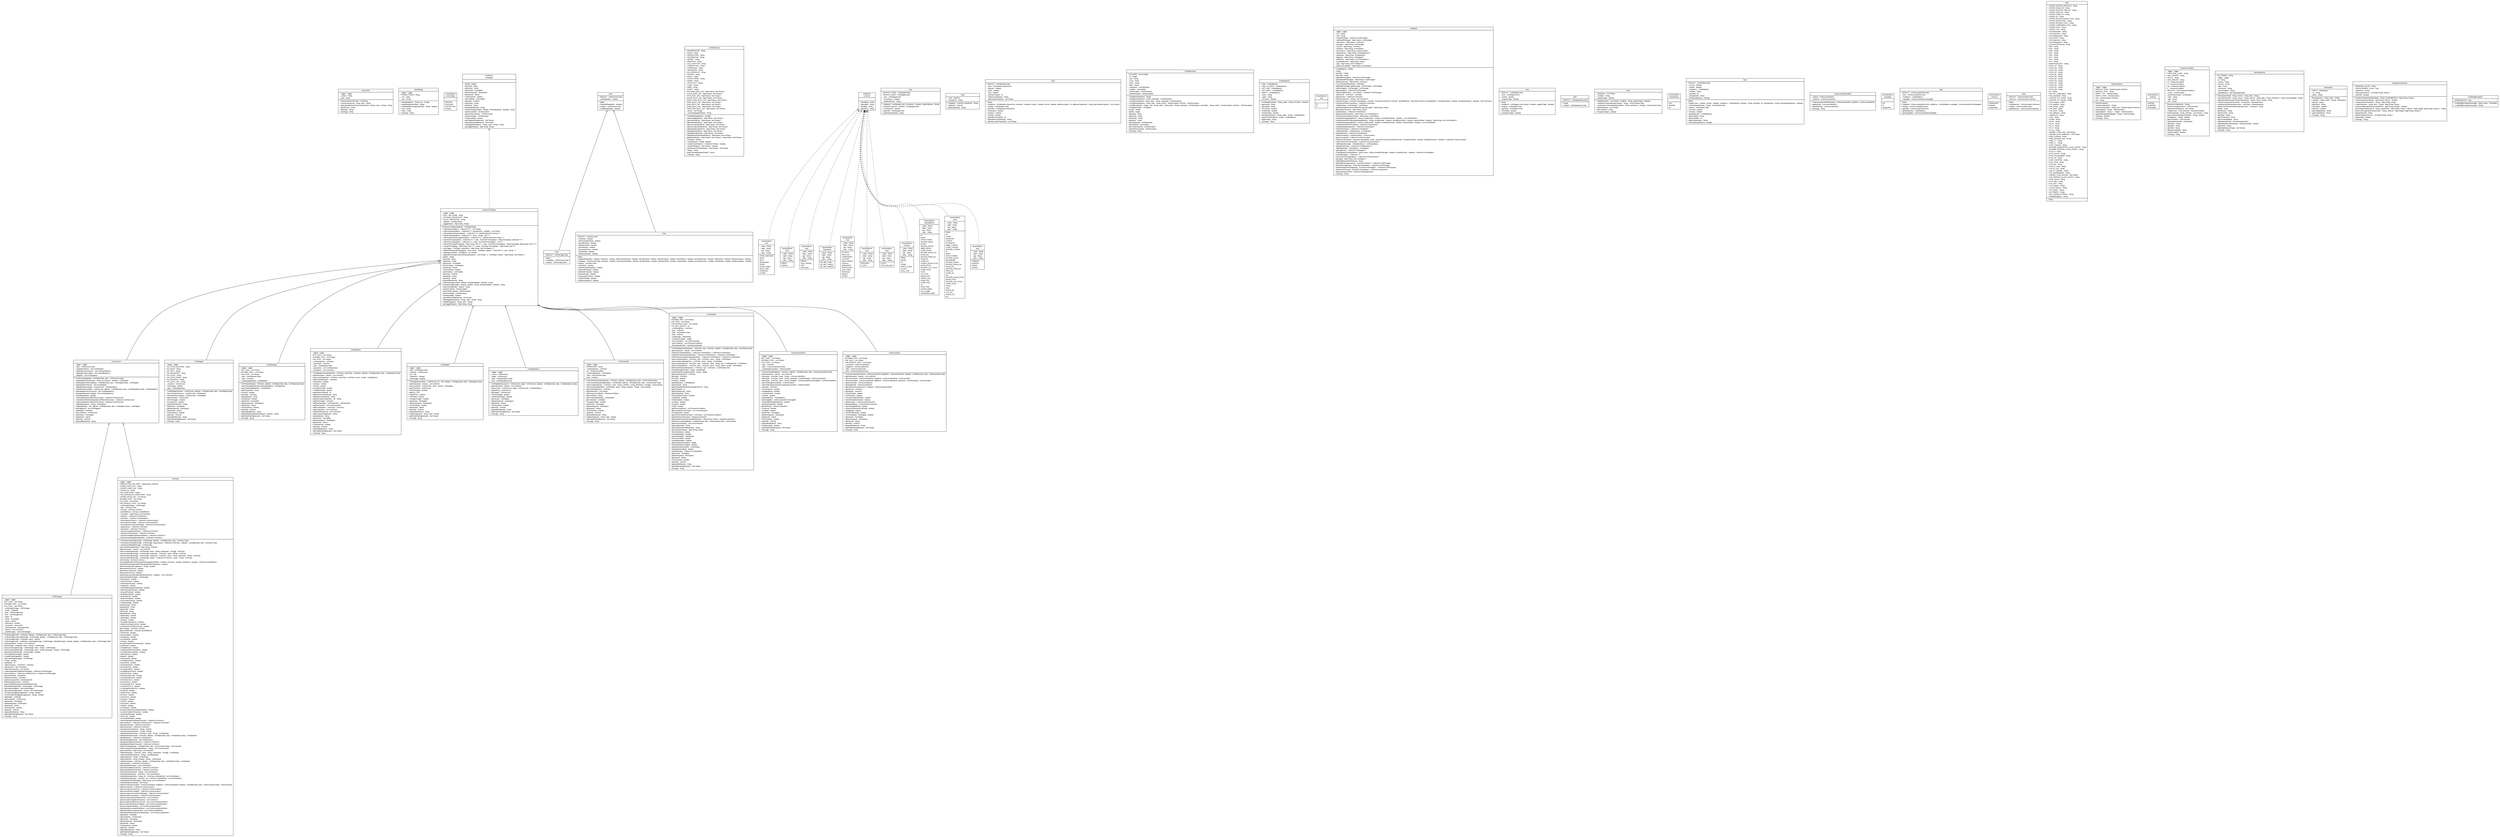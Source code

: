 #!/usr/local/bin/dot
#
# Class diagram 
# Generated by UMLGraph version R5_6_6-6-g3bdff0 (http://www.umlgraph.org/)
#

digraph G {
	edge [fontname="arial",fontsize=10,labelfontname="arial",labelfontsize=10];
	node [fontname="arial",fontsize=10,shape=plaintext];
	nodesep=0.25;
	ranksep=0.5;
	// org.tanjakostic.jcleancim.model.VersionInfo
	c8852 [label=<<table title="org.tanjakostic.jcleancim.model.VersionInfo" border="0" cellborder="1" cellspacing="0" cellpadding="2" port="p" href="./VersionInfo.html">
		<tr><td><table border="0" cellspacing="0" cellpadding="1">
<tr><td align="center" balign="center"> VersionInfo </td></tr>
		</table></td></tr>
		<tr><td><table border="0" cellspacing="0" cellpadding="1">
<tr><td align="left" balign="left"> - _logger : Logger </td></tr>
<tr><td align="left" balign="left"> - _version : String </td></tr>
<tr><td align="left" balign="left"> - _date : String </td></tr>
		</table></td></tr>
		<tr><td><table border="0" cellspacing="0" cellpadding="1">
<tr><td align="left" balign="left"> + VersionInfo(versionClass : UmlClass) </td></tr>
<tr><td align="left" balign="left"> + VersionInfo(version : String, date : String) </td></tr>
<tr><td align="left" balign="left"> + getExpectedVersionClassName(nature : Nature, name : String) : String </td></tr>
<tr><td align="left" balign="left"> + getVersion() : String </td></tr>
<tr><td align="left" balign="left"> + getDate() : String </td></tr>
<tr><td align="left" balign="left"> + toString() : String </td></tr>
		</table></td></tr>
		</table>>, URL="./VersionInfo.html", fontname="arial", fontcolor="black", fontsize=10.0];
	// org.tanjakostic.jcleancim.model.ValueRange
	c8853 [label=<<table title="org.tanjakostic.jcleancim.model.ValueRange" border="0" cellborder="1" cellspacing="0" cellpadding="2" port="p" href="./ValueRange.html">
		<tr><td><table border="0" cellspacing="0" cellpadding="1">
<tr><td align="center" balign="center"> ValueRange </td></tr>
		</table></td></tr>
		<tr><td><table border="0" cellspacing="0" cellpadding="1">
<tr><td align="left" balign="left"> - _logger : Logger </td></tr>
<tr><td align="left" balign="left"> + RANGE_TOKEN : String </td></tr>
<tr><td align="left" balign="left"> - _min : String </td></tr>
<tr><td align="left" balign="left"> - _max : String </td></tr>
		</table></td></tr>
		<tr><td><table border="0" cellspacing="0" cellpadding="1">
<tr><td align="left" balign="left"> + ValueRange(min : String, max : String) </td></tr>
<tr><td align="left" balign="left"> + ValueRange(initialValue : String) </td></tr>
<tr><td align="left" balign="left"> + isValidRangeFormat(initialValue : String) : boolean </td></tr>
<tr><td align="left" balign="left"> + min() : String </td></tr>
<tr><td align="left" balign="left"> + max() : String </td></tr>
<tr><td align="left" balign="left"> + toString() : String </td></tr>
		</table></td></tr>
		</table>>, URL="./ValueRange.html", fontname="arial", fontcolor="black", fontsize=10.0];
	// org.tanjakostic.jcleancim.model.UmlVisibility
	c8854 [label=<<table title="org.tanjakostic.jcleancim.model.UmlVisibility" border="0" cellborder="1" cellspacing="0" cellpadding="2" port="p" href="./UmlVisibility.html">
		<tr><td><table border="0" cellspacing="0" cellpadding="1">
<tr><td align="center" balign="center"> &#171;enumeration&#187; </td></tr>
<tr><td align="center" balign="center"> UmlVisibility </td></tr>
		</table></td></tr>
		<tr><td><table border="0" cellspacing="0" cellpadding="1">
<tr><td align="left" balign="left">  </td></tr>
		</table></td></tr>
		<tr><td><table border="0" cellspacing="0" cellpadding="1">
<tr><td align="left" balign="left"> PRIVATE </td></tr>
<tr><td align="left" balign="left"> PACKAGE </td></tr>
<tr><td align="left" balign="left"> PROTECTED </td></tr>
<tr><td align="left" balign="left"> PUBLIC </td></tr>
		</table></td></tr>
		</table>>, URL="./UmlVisibility.html", fontname="arial", fontcolor="black", fontsize=10.0];
	// org.tanjakostic.jcleancim.model.UmlStructure
	c8855 [label=<<table title="org.tanjakostic.jcleancim.model.UmlStructure" border="0" cellborder="1" cellspacing="0" cellpadding="2" port="p" href="./UmlStructure.html">
		<tr><td><table border="0" cellspacing="0" cellpadding="1">
<tr><td align="center" balign="center"><font face="Arial Italic"> UmlStructure </font></td></tr>
		</table></td></tr>
		<tr><td><table border="0" cellspacing="0" cellpadding="1">
<tr><td align="left" balign="left"> - _logger : Logger </td></tr>
<tr><td align="left" balign="left"> - _data : UmlStructure.Data </td></tr>
<tr><td align="left" balign="left"> - _skippedUmlItems : Set&lt;UmlSkipped&gt; </td></tr>
<tr><td align="left" balign="left"> - _dependenciesAsSource : Set&lt;UmlDependency&gt; </td></tr>
<tr><td align="left" balign="left"> - _dependenciesAsTarget : Set&lt;UmlDependency&gt; </td></tr>
<tr><td align="left" balign="left"> - _diagrams : Set&lt;UmlDiagram&gt; </td></tr>
		</table></td></tr>
		<tr><td><table border="0" cellspacing="0" cellpadding="1">
<tr><td align="left" balign="left"> # UmlStructure(objData : UmlObjectData, data : UmlStructure.Data) </td></tr>
<tr><td align="left" balign="left"> ~ addSkippedUmlItem(name : String, isConnector : boolean) : UmlSkipped </td></tr>
<tr><td align="left" balign="left"> + addSkippedUmlItem(objData : UmlObjectData, data : UmlSkipped.Data) : UmlSkipped </td></tr>
<tr><td align="left" balign="left"> + getSkippedUmlItems() : Set&lt;UmlSkipped&gt; </td></tr>
<tr><td align="left" balign="left"> ~ addDependency(target : UmlStructure) : UmlDependency </td></tr>
<tr><td align="left" balign="left"> + addDependency(target : UmlStructure, objData : UmlObjectData, data : UmlDependency.Data) : UmlDependency </td></tr>
<tr><td align="left" balign="left"> + getDependenciesAsSource() : Set&lt;UmlDependency&gt; </td></tr>
<tr><td align="left" balign="left"> + getDependenciesAsTarget() : Set&lt;UmlDependency&gt; </td></tr>
<tr><td align="left" balign="left"> + isSelfDependent() : boolean </td></tr>
<tr><td align="left" balign="left"> + collectDependencyEfferentStructures() : Collection&lt;UmlStructure&gt; </td></tr>
<tr><td align="left" balign="left"> + collectMyAndParentsDependencyEfferentStructures() : Collection&lt;UmlStructure&gt; </td></tr>
<tr><td align="left" balign="left"> + collectDependencyAfferentStructures() : Collection&lt;UmlStructure&gt; </td></tr>
<tr><td align="left" balign="left"> ~ addDiagram(name : String) : UmlDiagram </td></tr>
<tr><td align="left" balign="left"> + addDiagram(pic : File, objData : UmlObjectData, data : UmlDiagram.Data) : UmlDiagram </td></tr>
<tr><td align="left" balign="left"> + getDiagrams() : Set&lt;UmlDiagram&gt; </td></tr>
<tr><td align="left" balign="left"><font face="Arial Italic" point-size="10.0"> + getModel() : UmlModel </font></td></tr>
<tr><td align="left" balign="left"><font face="Arial Italic" point-size="10.0"> + getContainer() : UmlStructure </font></td></tr>
<tr><td align="left" balign="left"><font face="Arial Italic" point-size="10.0"> + getOwner() : OwningWg </font></td></tr>
<tr><td align="left" balign="left"><font face="Arial Italic" point-size="10.0"> + getNature() : Nature </font></td></tr>
<tr><td align="left" balign="left"><font face="Arial Italic" point-size="10.0"> + getKind() : UmlKind </font></td></tr>
<tr><td align="left" balign="left"><font face="Arial Italic" point-size="10.0"> + getQualifiedName() : String </font></td></tr>
		</table></td></tr>
		</table>>, URL="./UmlStructure.html", fontname="arial", fontcolor="black", fontsize=10.0];
	// org.tanjakostic.jcleancim.model.UmlStructure.Data
	c8856 [label=<<table title="org.tanjakostic.jcleancim.model.UmlStructure.Data" border="0" cellborder="1" cellspacing="0" cellpadding="2" port="p" href="./UmlStructure.Data.html">
		<tr><td><table border="0" cellspacing="0" cellpadding="1">
<tr><td align="center" balign="center"> Data </td></tr>
		</table></td></tr>
		<tr><td><table border="0" cellspacing="0" cellpadding="1">
<tr><td align="left" balign="left"> - DEFAULT : UmlStructure.Data </td></tr>
<tr><td align="left" balign="left"> - _selfDependent : boolean </td></tr>
		</table></td></tr>
		<tr><td><table border="0" cellspacing="0" cellpadding="1">
<tr><td align="left" balign="left"> - Data() </td></tr>
<tr><td align="left" balign="left"> + Data(selfDependent : boolean) </td></tr>
<tr><td align="left" balign="left"> + empty() : UmlStructure.Data </td></tr>
<tr><td align="left" balign="left"> + isSelfDependent() : boolean </td></tr>
		</table></td></tr>
		</table>>, URL="./UmlStructure.Data.html", fontname="arial", fontcolor="black", fontsize=10.0];
	// org.tanjakostic.jcleancim.model.UmlStereotype
	c8857 [label=<<table title="org.tanjakostic.jcleancim.model.UmlStereotype" border="0" cellborder="1" cellspacing="0" cellpadding="2" port="p" href="./UmlStereotype.html">
		<tr><td><table border="0" cellspacing="0" cellpadding="1">
<tr><td align="center" balign="center"> UmlStereotype </td></tr>
		</table></td></tr>
		<tr><td><table border="0" cellspacing="0" cellpadding="1">
<tr><td align="left" balign="left"> + ENUMERATION : String </td></tr>
<tr><td align="left" balign="left"> + ENUM : String </td></tr>
<tr><td align="left" balign="left"> + DEPRECATED : String </td></tr>
<tr><td align="left" balign="left"> + INFORMATIVE : String </td></tr>
<tr><td align="left" balign="left"> + IMPORT : String </td></tr>
<tr><td align="left" balign="left"> + PRIMITIVE : String </td></tr>
<tr><td align="left" balign="left"> + OLD_DATATYPE : String </td></tr>
<tr><td align="left" balign="left"> + CIMDATATYPE : String </td></tr>
<tr><td align="left" balign="left"> + COMPOUND : String </td></tr>
<tr><td align="left" balign="left"> + ISBASEDON : String </td></tr>
<tr><td align="left" balign="left"> + EA_INTERFACE : String </td></tr>
<tr><td align="left" balign="left"> + PACKED : String </td></tr>
<tr><td align="left" balign="left"> + BASIC : String </td></tr>
<tr><td align="left" balign="left"> + STRUCTURED : String </td></tr>
<tr><td align="left" balign="left"> + ADMIN : String </td></tr>
<tr><td align="left" balign="left"> + STATISTICS : String </td></tr>
<tr><td align="left" balign="left"> + COND : String </td></tr>
<tr><td align="left" balign="left"> + ABBR : String </td></tr>
<tr><td align="left" balign="left"> + EVENT : String </td></tr>
<tr><td align="left" balign="left"> - PACKAGE_BUILT_INS : Map&lt;Nature, Set&lt;String&gt;&gt; </td></tr>
<tr><td align="left" balign="left"> - CLASS_BUILT_INS : Map&lt;Nature, Set&lt;String&gt;&gt; </td></tr>
<tr><td align="left" balign="left"> - ATTR_BUILT_INS : Map&lt;Nature, Set&lt;String&gt;&gt; </td></tr>
<tr><td align="left" balign="left"> - ASSOC_BUILT_INS : Map&lt;Nature, Set&lt;String&gt;&gt; </td></tr>
<tr><td align="left" balign="left"> - ASSOC_END_BUILT_INS : Map&lt;Nature, Set&lt;String&gt;&gt; </td></tr>
<tr><td align="left" balign="left"> - DEPS_BUILT_INS : Map&lt;Nature, Set&lt;String&gt;&gt; </td></tr>
<tr><td align="left" balign="left"> - DIAG_BUILT_INS : Map&lt;Nature, Set&lt;String&gt;&gt; </td></tr>
<tr><td align="left" balign="left"> - OPER_BUILT_INS : Map&lt;Nature, Set&lt;String&gt;&gt; </td></tr>
<tr><td align="left" balign="left"> - OPER_PAR_BUILT_INS : Map&lt;Nature, Set&lt;String&gt;&gt; </td></tr>
<tr><td align="left" balign="left"> - _tokens : Set&lt;String&gt; </td></tr>
<tr><td align="left" balign="left"> - _commaSeparatedTokens : String </td></tr>
		</table></td></tr>
		<tr><td><table border="0" cellspacing="0" cellpadding="1">
<tr><td align="left" balign="left"> + UmlStereotype(tokens : String[]) </td></tr>
<tr><td align="left" balign="left"> + getPackageBuiltIns() : Map&lt;Nature, Set&lt;String&gt;&gt; </td></tr>
<tr><td align="left" balign="left"> + getClassBuiltIns() : Map&lt;Nature, Set&lt;String&gt;&gt; </td></tr>
<tr><td align="left" balign="left"> + getAttributeBuiltIns() : Map&lt;Nature, Set&lt;String&gt;&gt; </td></tr>
<tr><td align="left" balign="left"> + getAssociationBuiltIns() : Map&lt;Nature, Set&lt;String&gt;&gt; </td></tr>
<tr><td align="left" balign="left"> + getAssociationEndBuiltIns() : Map&lt;Nature, Set&lt;String&gt;&gt; </td></tr>
<tr><td align="left" balign="left"> + getDependencyBuiltIns() : Map&lt;Nature, Set&lt;String&gt;&gt; </td></tr>
<tr><td align="left" balign="left"> + getDiagramBuiltIns() : Map&lt;Nature, Set&lt;String&gt;&gt; </td></tr>
<tr><td align="left" balign="left"> + getOperationBuiltIns() : Map&lt;Nature, Set&lt;String&gt;&gt; </td></tr>
<tr><td align="left" balign="left"> + getOperationParameterBuiltIns() : Map&lt;Nature, Set&lt;String&gt;&gt; </td></tr>
<tr><td align="left" balign="left"> - getBuiltIns(builtins : Map&lt;Nature, Set&lt;String&gt;&gt;) : Map&lt;Nature, Set&lt;String&gt;&gt; </td></tr>
<tr><td align="left" balign="left"> + isEmpty() : boolean </td></tr>
<tr><td align="left" balign="left"> + contains(token : String) : boolean </td></tr>
<tr><td align="left" balign="left"> + containsAnyOf(tokens : Collection&lt;String&gt;) : boolean </td></tr>
<tr><td align="left" balign="left"> + memberOf(tokens : Set&lt;String&gt;) : boolean </td></tr>
<tr><td align="left" balign="left"> + getTokensOtherThan(tokens : Set&lt;String&gt;) : Set&lt;String&gt; </td></tr>
<tr><td align="left" balign="left"> + value() : String </td></tr>
<tr><td align="left" balign="left"> - buildCommaSeparatedToken() : String </td></tr>
<tr><td align="left" balign="left"> + toString() : String </td></tr>
		</table></td></tr>
		</table>>, URL="./UmlStereotype.html", fontname="arial", fontcolor="black", fontsize=10.0];
	// org.tanjakostic.jcleancim.model.UmlSkipped
	c8858 [label=<<table title="org.tanjakostic.jcleancim.model.UmlSkipped" border="0" cellborder="1" cellspacing="0" cellpadding="2" port="p" href="./UmlSkipped.html">
		<tr><td><table border="0" cellspacing="0" cellpadding="1">
<tr><td align="center" balign="center"> UmlSkipped </td></tr>
		</table></td></tr>
		<tr><td><table border="0" cellspacing="0" cellpadding="1">
<tr><td align="left" balign="left"> - _logger : Logger </td></tr>
<tr><td align="left" balign="left"> + EA_STATE_MACHINE : String </td></tr>
<tr><td align="left" balign="left"> + EA_NOTE : String </td></tr>
<tr><td align="left" balign="left"> + EA_TEXT : String </td></tr>
<tr><td align="left" balign="left"> + EA_BOUNDARY : String </td></tr>
<tr><td align="left" balign="left"> + EA_STATE : String </td></tr>
<tr><td align="left" balign="left"> + EA_STATE_NODE : String </td></tr>
<tr><td align="left" balign="left"> + EA_PROCESS : String </td></tr>
<tr><td align="left" balign="left"> + EA_NOTE_LINK : String </td></tr>
<tr><td align="left" balign="left"> - _container : UmlStructure </td></tr>
<tr><td align="left" balign="left"> - _forPackage : boolean </td></tr>
<tr><td align="left" balign="left"> - _data : UmlSkipped.Data </td></tr>
		</table></td></tr>
		<tr><td><table border="0" cellspacing="0" cellpadding="1">
<tr><td align="left" balign="left"> ~ UmlSkipped(container : UmlStructure, objData : UmlObjectData, data : UmlSkipped.Data) </td></tr>
<tr><td align="left" balign="left"> ~ basicConnector(source : UmlStructure) : UmlSkipped </td></tr>
<tr><td align="left" balign="left"> ~ basicElement(container : UmlStructure) : UmlSkipped </td></tr>
<tr><td align="left" balign="left"> + getContainer() : UmlStructure </td></tr>
<tr><td align="left" balign="left"> + isForPackage() : boolean </td></tr>
<tr><td align="left" balign="left"> + isConnector() : boolean </td></tr>
<tr><td align="left" balign="left"> + getOtherEndName() : String </td></tr>
<tr><td align="left" balign="left"> + getOwner() : OwningWg </td></tr>
<tr><td align="left" balign="left"> + getNamespace() : Namespace </td></tr>
<tr><td align="left" balign="left"> + getNature() : Nature </td></tr>
<tr><td align="left" balign="left"> + isInformative() : boolean </td></tr>
<tr><td align="left" balign="left"> + getKind() : UmlKind </td></tr>
<tr><td align="left" balign="left"> + getQualifiedName() : String </td></tr>
<tr><td align="left" balign="left"> + getPredefinedTagNames() : Set&lt;String&gt; </td></tr>
<tr><td align="left" balign="left"> + toString() : String </td></tr>
		</table></td></tr>
		</table>>, URL="./UmlSkipped.html", fontname="arial", fontcolor="black", fontsize=10.0];
	// org.tanjakostic.jcleancim.model.UmlSkipped.Kind
	c8859 [label=<<table title="org.tanjakostic.jcleancim.model.UmlSkipped.Kind" border="0" cellborder="1" cellspacing="0" cellpadding="2" port="p" href="./UmlSkipped.Kind.html">
		<tr><td><table border="0" cellspacing="0" cellpadding="1">
<tr><td align="center" balign="center"> &#171;enumeration&#187; </td></tr>
<tr><td align="center" balign="center"> Kind </td></tr>
		</table></td></tr>
		<tr><td><table border="0" cellspacing="0" cellpadding="1">
<tr><td align="left" balign="left"> - _value : String </td></tr>
<tr><td align="left" balign="left"> - _label : String </td></tr>
<tr><td align="left" balign="left"> - _tag : String </td></tr>
<tr><td align="left" balign="left"> - _desc : String </td></tr>
		</table></td></tr>
		<tr><td><table border="0" cellspacing="0" cellpadding="1">
<tr><td align="left" balign="left"> STATE_MACHINE </td></tr>
<tr><td align="left" balign="left"> NOTE </td></tr>
<tr><td align="left" balign="left"> TEXT </td></tr>
<tr><td align="left" balign="left"> BOUNDARY </td></tr>
<tr><td align="left" balign="left"> STATE </td></tr>
<tr><td align="left" balign="left"> STATE_NODE </td></tr>
<tr><td align="left" balign="left"> NOTE_LINK </td></tr>
<tr><td align="left" balign="left"> PROCESS </td></tr>
<tr><td align="left" balign="left"> OTHER </td></tr>
		</table></td></tr>
		</table>>, URL="./UmlSkipped.Kind.html", fontname="arial", fontcolor="black", fontsize=10.0];
	// org.tanjakostic.jcleancim.model.UmlSkipped.Data
	c8860 [label=<<table title="org.tanjakostic.jcleancim.model.UmlSkipped.Data" border="0" cellborder="1" cellspacing="0" cellpadding="2" port="p" href="./UmlSkipped.Data.html">
		<tr><td><table border="0" cellspacing="0" cellpadding="1">
<tr><td align="center" balign="center"> Data </td></tr>
		</table></td></tr>
		<tr><td><table border="0" cellspacing="0" cellpadding="1">
<tr><td align="left" balign="left"> - DEFAULT_CONN : UmlSkipped.Data </td></tr>
<tr><td align="left" balign="left"> - DEFAULT_ELEM : UmlSkipped.Data </td></tr>
<tr><td align="left" balign="left"> - _kind : UmlSkipped.Kind </td></tr>
<tr><td align="left" balign="left"> - _isConnector : boolean </td></tr>
<tr><td align="left" balign="left"> - _otherEndName : String </td></tr>
		</table></td></tr>
		<tr><td><table border="0" cellspacing="0" cellpadding="1">
<tr><td align="left" balign="left"> + Data(kind : UmlSkipped.Kind, isConnector : boolean, otherEndName : String) </td></tr>
<tr><td align="left" balign="left"> + empty(isConnector : boolean) : UmlSkipped.Data </td></tr>
<tr><td align="left" balign="left"> + isConnector() : boolean </td></tr>
<tr><td align="left" balign="left"> + getKind() : UmlSkipped.Kind </td></tr>
<tr><td align="left" balign="left"> + getOtherEndName() : String </td></tr>
		</table></td></tr>
		</table>>, URL="./UmlSkipped.Data.html", fontname="arial", fontcolor="black", fontsize=10.0];
	// org.tanjakostic.jcleancim.model.UmlParameter
	c8861 [label=<<table title="org.tanjakostic.jcleancim.model.UmlParameter" border="0" cellborder="1" cellspacing="0" cellpadding="2" port="p" href="./UmlParameter.html">
		<tr><td><table border="0" cellspacing="0" cellpadding="1">
<tr><td align="center" balign="center"> UmlParameter </td></tr>
		</table></td></tr>
		<tr><td><table border="0" cellspacing="0" cellpadding="1">
<tr><td align="left" balign="left"> - _logger : Logger </td></tr>
<tr><td align="left" balign="left"> - ANY_TAGS : List&lt;String&gt; </td></tr>
<tr><td align="left" balign="left"> - IEC61850_TAGS : List&lt;String&gt; </td></tr>
<tr><td align="left" balign="left"> - CIM_TAGS : List&lt;String&gt; </td></tr>
<tr><td align="left" balign="left"> - _data : UmlParameter.Data </td></tr>
<tr><td align="left" balign="left"> - _type : UmlClass </td></tr>
<tr><td align="left" balign="left"> - _containingOperation : UmlOperation </td></tr>
		</table></td></tr>
		<tr><td><table border="0" cellspacing="0" cellpadding="1">
<tr><td align="left" balign="left"> + UmlParameter(type : UmlClass, objData : UmlObjectData, data : UmlParameter.Data) </td></tr>
<tr><td align="left" balign="left"> ~ setContainingOperation(containingOperation : UmlOperation) </td></tr>
<tr><td align="left" balign="left"> + getContainingOperation() : UmlOperation </td></tr>
<tr><td align="left" balign="left"> + getEaTypeInfo() : String </td></tr>
<tr><td align="left" balign="left"> + isArray() : boolean </td></tr>
<tr><td align="left" balign="left"> + getType() : UmlClass </td></tr>
<tr><td align="left" balign="left"> + getSignature() : String </td></tr>
<tr><td align="left" balign="left"> - isInitialised() : boolean </td></tr>
<tr><td align="left" balign="left"> + getOwner() : OwningWg </td></tr>
<tr><td align="left" balign="left"> + getNamespace() : Namespace </td></tr>
<tr><td align="left" balign="left"> + getNature() : Nature </td></tr>
<tr><td align="left" balign="left"> + isInformative() : boolean </td></tr>
<tr><td align="left" balign="left"> + getKind() : UmlKind </td></tr>
<tr><td align="left" balign="left"> + getQualifiedName() : String </td></tr>
<tr><td align="left" balign="left"> - getQualifiedName(withStereotype : boolean) : String </td></tr>
<tr><td align="left" balign="left"> + getPredefinedTagNames() : Set&lt;String&gt; </td></tr>
<tr><td align="left" balign="left"> + toString() : String </td></tr>
		</table></td></tr>
		</table>>, URL="./UmlParameter.html", fontname="arial", fontcolor="black", fontsize=10.0];
	// org.tanjakostic.jcleancim.model.UmlParameter.Kind
	c8862 [label=<<table title="org.tanjakostic.jcleancim.model.UmlParameter.Kind" border="0" cellborder="1" cellspacing="0" cellpadding="2" port="p" href="./UmlParameter.Kind.html">
		<tr><td><table border="0" cellspacing="0" cellpadding="1">
<tr><td align="center" balign="center"> &#171;enumeration&#187; </td></tr>
<tr><td align="center" balign="center"> Kind </td></tr>
		</table></td></tr>
		<tr><td><table border="0" cellspacing="0" cellpadding="1">
<tr><td align="left" balign="left"> - _value : String </td></tr>
<tr><td align="left" balign="left"> - _label : String </td></tr>
<tr><td align="left" balign="left"> - _tag : String </td></tr>
<tr><td align="left" balign="left"> - _desc : String </td></tr>
		</table></td></tr>
		<tr><td><table border="0" cellspacing="0" cellpadding="1">
<tr><td align="left" balign="left"> ARRAY </td></tr>
<tr><td align="left" balign="left"> SIMPLE </td></tr>
		</table></td></tr>
		</table>>, URL="./UmlParameter.Kind.html", fontname="arial", fontcolor="black", fontsize=10.0];
	// org.tanjakostic.jcleancim.model.UmlParameter.Data
	c8863 [label=<<table title="org.tanjakostic.jcleancim.model.UmlParameter.Data" border="0" cellborder="1" cellspacing="0" cellpadding="2" port="p" href="./UmlParameter.Data.html">
		<tr><td><table border="0" cellspacing="0" cellpadding="1">
<tr><td align="center" balign="center"> Data </td></tr>
		</table></td></tr>
		<tr><td><table border="0" cellspacing="0" cellpadding="1">
<tr><td align="left" balign="left"> - _kind : UmlKind </td></tr>
<tr><td align="left" balign="left"> - _eaTypeInfo : String </td></tr>
		</table></td></tr>
		<tr><td><table border="0" cellspacing="0" cellpadding="1">
<tr><td align="left" balign="left"> + Data(kind : UmlKind, eaTypeInfo : String) </td></tr>
<tr><td align="left" balign="left"> + getKind() : UmlKind </td></tr>
<tr><td align="left" balign="left"> + getEaTypeInfo() : String </td></tr>
		</table></td></tr>
		</table>>, URL="./UmlParameter.Data.html", fontname="arial", fontcolor="black", fontsize=10.0];
	// org.tanjakostic.jcleancim.model.UmlPackage
	c8864 [label=<<table title="org.tanjakostic.jcleancim.model.UmlPackage" border="0" cellborder="1" cellspacing="0" cellpadding="2" port="p" href="./UmlPackage.html">
		<tr><td><table border="0" cellspacing="0" cellpadding="1">
<tr><td align="center" balign="center"> UmlPackage </td></tr>
		</table></td></tr>
		<tr><td><table border="0" cellspacing="0" cellpadding="1">
<tr><td align="left" balign="left"> - _logger : Logger </td></tr>
<tr><td align="left" balign="left"> - ANY_TAGS : List&lt;String&gt; </td></tr>
<tr><td align="left" balign="left"> - IEC61850_TAGS : List&lt;String&gt; </td></tr>
<tr><td align="left" balign="left"> - CIM_TAGS : List&lt;String&gt; </td></tr>
<tr><td align="left" balign="left"> - _containingPackage : UmlPackage </td></tr>
<tr><td align="left" balign="left"> - _model : UmlModel </td></tr>
<tr><td align="left" balign="left"> - _data : UmlPackage.Data </td></tr>
<tr><td align="left" balign="left"> - _kind : UmlPackage.Kind </td></tr>
<tr><td align="left" balign="left"> - _depth : int </td></tr>
<tr><td align="left" balign="left"> - _owner : OwningWg </td></tr>
<tr><td align="left" balign="left"> - _nature : Nature </td></tr>
<tr><td align="left" balign="left"> - _informative : boolean </td></tr>
<tr><td align="left" balign="left"> - _versionInfo : VersionInfo </td></tr>
<tr><td align="left" balign="left"> - _namespaceInfo : NamespaceInfo </td></tr>
<tr><td align="left" balign="left"> - _classes : Set&lt;UmlClass&gt; </td></tr>
<tr><td align="left" balign="left"> - _childPackages : Set&lt;UmlPackage&gt; </td></tr>
		</table></td></tr>
		<tr><td><table border="0" cellspacing="0" cellpadding="1">
<tr><td align="left" balign="left"> + UmlPackage(model : UmlModel, objData : UmlObjectData, data : UmlPackage.Data) </td></tr>
<tr><td align="left" balign="left"> + UmlPackage(containingPackage : UmlPackage, objData : UmlObjectData, data : UmlPackage.Data) </td></tr>
<tr><td align="left" balign="left"> ~ UmlPackage(model : UmlModel, nature : Nature) </td></tr>
<tr><td align="left" balign="left"> - UmlPackage(model : UmlModel, containingPackage : UmlPackage, isModelPackage : boolean, objData : UmlObjectData, data : UmlPackage.Data) </td></tr>
<tr><td align="left" balign="left"> + getKinds(nature : Nature) : List&lt;UmlKind&gt; </td></tr>
<tr><td align="left" balign="left"> + basic(model : UmlModel, name : String) : UmlPackage </td></tr>
<tr><td align="left" balign="left"> + basic(containingPackage : UmlPackage, name : String) : UmlPackage </td></tr>
<tr><td align="left" balign="left"> + basic(containingPackage : UmlPackage, name : String, stereotype : String) : UmlPackage </td></tr>
<tr><td align="left" balign="left"> - determineIsInformative(p : UmlPackage) : boolean </td></tr>
<tr><td align="left" balign="left"> - isDocDiagramPackage() : boolean </td></tr>
<tr><td align="left" balign="left"> + shouldExportDiagrams() : boolean </td></tr>
<tr><td align="left" balign="left"> + getContainingPackage() : UmlPackage </td></tr>
<tr><td align="left" balign="left"> + isTop() : boolean </td></tr>
<tr><td align="left" balign="left"> + getDepth() : int </td></tr>
<tr><td align="left" balign="left"> ~ addClass(clazz : UmlClass) : UmlClass </td></tr>
<tr><td align="left" balign="left"> + getClasses() : Set&lt;UmlClass&gt; </td></tr>
<tr><td align="left" balign="left"> + orderClasses(uuids : List&lt;String&gt;) </td></tr>
<tr><td align="left" balign="left"> + collectDependencyEfferentPackages() : Collection&lt;UmlPackage&gt; </td></tr>
<tr><td align="left" balign="left"> - downcast(items : Collection&lt;UmlStructure&gt;) : Collection&lt;UmlPackage&gt; </td></tr>
<tr><td align="left" balign="left"> + getVersionInfo() : VersionInfo </td></tr>
<tr><td align="left" balign="left"> - findVersionClass() : UmlClass </td></tr>
<tr><td align="left" balign="left"> + getNamespaceInfo() : NamespaceInfo </td></tr>
<tr><td align="left" balign="left"> - findNamespaceClass() : UmlClass </td></tr>
<tr><td align="left" balign="left"> - deduceAndFillNamespaceInfoDependencies() </td></tr>
<tr><td align="left" balign="left"> - addChildPackage(child : UmlPackage) : UmlPackage </td></tr>
<tr><td align="left" balign="left"> + getChildPackages() : Set&lt;UmlPackage&gt; </td></tr>
<tr><td align="left" balign="left"> + getChildPackages(name : String) : Set&lt;UmlPackage&gt; </td></tr>
<tr><td align="left" balign="left"> + isUnderPackage(packageName : String) : boolean </td></tr>
<tr><td align="left" balign="left"> + isInOrUnderPackage(packageName : String) : boolean </td></tr>
<tr><td align="left" balign="left"> + getModel() : UmlModel </td></tr>
<tr><td align="left" balign="left"> + getContainer() : UmlStructure </td></tr>
<tr><td align="left" balign="left"> + getOwner() : OwningWg </td></tr>
<tr><td align="left" balign="left"> + getNamespace() : Namespace </td></tr>
<tr><td align="left" balign="left"> + getNature() : Nature </td></tr>
<tr><td align="left" balign="left"> + isInformative() : boolean </td></tr>
<tr><td align="left" balign="left"> + getKind() : UmlKind </td></tr>
<tr><td align="left" balign="left"> + getQualifiedName() : String </td></tr>
<tr><td align="left" balign="left"> + getPredefinedTagNames() : Set&lt;String&gt; </td></tr>
<tr><td align="left" balign="left"> + toString() : String </td></tr>
		</table></td></tr>
		</table>>, URL="./UmlPackage.html", fontname="arial", fontcolor="black", fontsize=10.0];
	// org.tanjakostic.jcleancim.model.UmlPackage.Kind
	c8865 [label=<<table title="org.tanjakostic.jcleancim.model.UmlPackage.Kind" border="0" cellborder="1" cellspacing="0" cellpadding="2" port="p" href="./UmlPackage.Kind.html">
		<tr><td><table border="0" cellspacing="0" cellpadding="1">
<tr><td align="center" balign="center"> &#171;enumeration&#187; </td></tr>
<tr><td align="center" balign="center"> Kind </td></tr>
		</table></td></tr>
		<tr><td><table border="0" cellspacing="0" cellpadding="1">
<tr><td align="left" balign="left"> - _value : String </td></tr>
<tr><td align="left" balign="left"> - _label : String </td></tr>
<tr><td align="left" balign="left"> - _tag : String </td></tr>
<tr><td align="left" balign="left"> - _desc : String </td></tr>
		</table></td></tr>
		<tr><td><table border="0" cellspacing="0" cellpadding="1">
<tr><td align="left" balign="left"> MODEL </td></tr>
<tr><td align="left" balign="left"> NULL_MODEL </td></tr>
<tr><td align="left" balign="left"> TOP </td></tr>
<tr><td align="left" balign="left"> PACKAGE </td></tr>
		</table></td></tr>
		</table>>, URL="./UmlPackage.Kind.html", fontname="arial", fontcolor="black", fontsize=10.0];
	// org.tanjakostic.jcleancim.model.UmlPackage.Data
	c8866 [label=<<table title="org.tanjakostic.jcleancim.model.UmlPackage.Data" border="0" cellborder="1" cellspacing="0" cellpadding="2" port="p" href="./UmlPackage.Data.html">
		<tr><td><table border="0" cellspacing="0" cellpadding="1">
<tr><td align="center" balign="center"> Data </td></tr>
		</table></td></tr>
		<tr><td><table border="0" cellspacing="0" cellpadding="1">
<tr><td align="left" balign="left"> - DEFAULT : UmlPackage.Data </td></tr>
		</table></td></tr>
		<tr><td><table border="0" cellspacing="0" cellpadding="1">
<tr><td align="left" balign="left"> - Data() </td></tr>
<tr><td align="left" balign="left"> + Data(data : UmlStructure.Data) </td></tr>
<tr><td align="left" balign="left"> + empty() : UmlPackage.Data </td></tr>
		</table></td></tr>
		</table>>, URL="./UmlPackage.Data.html", fontname="arial", fontcolor="black", fontsize=10.0];
	// org.tanjakostic.jcleancim.model.UmlOperation
	c8867 [label=<<table title="org.tanjakostic.jcleancim.model.UmlOperation" border="0" cellborder="1" cellspacing="0" cellpadding="2" port="p" href="./UmlOperation.html">
		<tr><td><table border="0" cellspacing="0" cellpadding="1">
<tr><td align="center" balign="center"> UmlOperation </td></tr>
		</table></td></tr>
		<tr><td><table border="0" cellspacing="0" cellpadding="1">
<tr><td align="left" balign="left"> - _logger : Logger </td></tr>
<tr><td align="left" balign="left"> - ANY_TAGS : List&lt;String&gt; </td></tr>
<tr><td align="left" balign="left"> - IEC61850_TAGS : List&lt;String&gt; </td></tr>
<tr><td align="left" balign="left"> - CIM_TAGS : List&lt;String&gt; </td></tr>
<tr><td align="left" balign="left"> - _containingClass : UmlClass </td></tr>
<tr><td align="left" balign="left"> - _returnType : UmlClass </td></tr>
<tr><td align="left" balign="left"> - _data : UmlOperation.Data </td></tr>
<tr><td align="left" balign="left"> - _parameters : List&lt;UmlParameter&gt; </td></tr>
<tr><td align="left" balign="left"> - _exceptions : List&lt;UmlClass&gt; </td></tr>
		</table></td></tr>
		<tr><td><table border="0" cellspacing="0" cellpadding="1">
<tr><td align="left" balign="left"> ~ UmlOperation(containingClass : UmlClass, returnType : UmlClass, objData : UmlObjectData, data : UmlOperation.Data) </td></tr>
<tr><td align="left" balign="left"> + getKinds(nature : Nature) : List&lt;UmlKind&gt; </td></tr>
<tr><td align="left" balign="left"> ~ basic(containingClass : UmlClass, returnType : UmlClass, name : String) : UmlOperation </td></tr>
<tr><td align="left" balign="left"> + getContainingClass() : UmlClass </td></tr>
<tr><td align="left" balign="left"> + isAbstract() : boolean </td></tr>
<tr><td align="left" balign="left"> + isStatic() : boolean </td></tr>
<tr><td align="left" balign="left"> + isFinal() : boolean </td></tr>
<tr><td align="left" balign="left"> - isArrayReturned() : boolean </td></tr>
<tr><td align="left" balign="left"> + isVoidReturned() : boolean </td></tr>
<tr><td align="left" balign="left"> + getEaReturnTypeId() : int </td></tr>
<tr><td align="left" balign="left"> + getEaReturnTypeName() : String </td></tr>
<tr><td align="left" balign="left"> + getEaReturnTypeInfo() : String </td></tr>
<tr><td align="left" balign="left"> + getEaExceptionTypeInfo(i : int) : String </td></tr>
<tr><td align="left" balign="left"> + getReturnType() : UmlClass </td></tr>
<tr><td align="left" balign="left"> + addParameter(par : UmlParameter) : UmlParameter </td></tr>
<tr><td align="left" balign="left"> + getParameters() : List&lt;UmlParameter&gt; </td></tr>
<tr><td align="left" balign="left"> + addException(exc : UmlClass) : UmlClass </td></tr>
<tr><td align="left" balign="left"> + getExceptions() : List&lt;UmlClass&gt; </td></tr>
<tr><td align="left" balign="left"> + getEfferentClasses() : Set&lt;UmlClass&gt; </td></tr>
<tr><td align="left" balign="left"> + getExceptionsSignature() : String </td></tr>
<tr><td align="left" balign="left"> + getSignature() : String </td></tr>
<tr><td align="left" balign="left"> + getOwner() : OwningWg </td></tr>
<tr><td align="left" balign="left"> + getNamespace() : Namespace </td></tr>
<tr><td align="left" balign="left"> + getNature() : Nature </td></tr>
<tr><td align="left" balign="left"> + isInformative() : boolean </td></tr>
<tr><td align="left" balign="left"> + getKind() : UmlKind </td></tr>
<tr><td align="left" balign="left"> + getQualifiedName() : String </td></tr>
<tr><td align="left" balign="left"> + getPredefinedTagNames() : Set&lt;String&gt; </td></tr>
<tr><td align="left" balign="left"> + toString() : String </td></tr>
		</table></td></tr>
		</table>>, URL="./UmlOperation.html", fontname="arial", fontcolor="black", fontsize=10.0];
	// org.tanjakostic.jcleancim.model.UmlOperation.ReturnKind
	c8868 [label=<<table title="org.tanjakostic.jcleancim.model.UmlOperation.ReturnKind" border="0" cellborder="1" cellspacing="0" cellpadding="2" port="p" href="./UmlOperation.ReturnKind.html">
		<tr><td><table border="0" cellspacing="0" cellpadding="1">
<tr><td align="center" balign="center"> &#171;enumeration&#187; </td></tr>
<tr><td align="center" balign="center"> ReturnKind </td></tr>
		</table></td></tr>
		<tr><td><table border="0" cellspacing="0" cellpadding="1">
<tr><td align="left" balign="left"> - _value : String </td></tr>
<tr><td align="left" balign="left"> - _label : String </td></tr>
<tr><td align="left" balign="left"> - _tag : String </td></tr>
<tr><td align="left" balign="left"> - _desc : String </td></tr>
		</table></td></tr>
		<tr><td><table border="0" cellspacing="0" cellpadding="1">
<tr><td align="left" balign="left"> OP_RET_VOID </td></tr>
<tr><td align="left" balign="left"> OP_RET_ARRAY </td></tr>
<tr><td align="left" balign="left"> OP_RET_SIMPLE </td></tr>
		</table></td></tr>
		</table>>, URL="./UmlOperation.ReturnKind.html", fontname="arial", fontcolor="black", fontsize=10.0];
	// org.tanjakostic.jcleancim.model.UmlOperation.Data
	c8869 [label=<<table title="org.tanjakostic.jcleancim.model.UmlOperation.Data" border="0" cellborder="1" cellspacing="0" cellpadding="2" port="p" href="./UmlOperation.Data.html">
		<tr><td><table border="0" cellspacing="0" cellpadding="1">
<tr><td align="center" balign="center"> Data </td></tr>
		</table></td></tr>
		<tr><td><table border="0" cellspacing="0" cellpadding="1">
<tr><td align="left" balign="left"> - DEFAULT : UmlOperation.Data </td></tr>
<tr><td align="left" balign="left"> - _kind : UmlOperation.ReturnKind </td></tr>
<tr><td align="left" balign="left"> - _abstract : boolean </td></tr>
<tr><td align="left" balign="left"> - _static : boolean </td></tr>
<tr><td align="left" balign="left"> - _final : boolean </td></tr>
<tr><td align="left" balign="left"> - _eaReturnTypeId : int </td></tr>
<tr><td align="left" balign="left"> - _eaReturnTypeName : String </td></tr>
<tr><td align="left" balign="left"> - _eaExceptionTypeInfo : List&lt;String&gt; </td></tr>
		</table></td></tr>
		<tr><td><table border="0" cellspacing="0" cellpadding="1">
<tr><td align="left" balign="left"> - Data() </td></tr>
<tr><td align="left" balign="left"> + Data(kind : UmlOperation.ReturnKind, isAbstract : boolean, isStatic : boolean, isFinal : boolean, eaReturnTypeId : int, eaReturnTypeName : String, eaExceptionTypeInfo : List&lt;String&gt;) </td></tr>
<tr><td align="left" balign="left"> + empty() : UmlOperation.Data </td></tr>
<tr><td align="left" balign="left"> + getKind() : UmlOperation.ReturnKind </td></tr>
<tr><td align="left" balign="left"> + isAbstract() : boolean </td></tr>
<tr><td align="left" balign="left"> + isStatic() : boolean </td></tr>
<tr><td align="left" balign="left"> + isFinal() : boolean </td></tr>
<tr><td align="left" balign="left"> + getEaReturnTypeId() : int </td></tr>
<tr><td align="left" balign="left"> + getEaReturnTypeName() : String </td></tr>
<tr><td align="left" balign="left"> + getEaExceptionTypeInfo() : List&lt;String&gt; </td></tr>
		</table></td></tr>
		</table>>, URL="./UmlOperation.Data.html", fontname="arial", fontcolor="black", fontsize=10.0];
	// org.tanjakostic.jcleancim.model.UmlObjectData
	c8870 [label=<<table title="org.tanjakostic.jcleancim.model.UmlObjectData" border="0" cellborder="1" cellspacing="0" cellpadding="2" port="p" href="./UmlObjectData.html">
		<tr><td><table border="0" cellspacing="0" cellpadding="1">
<tr><td align="center" balign="center"> UmlObjectData </td></tr>
		</table></td></tr>
		<tr><td><table border="0" cellspacing="0" cellpadding="1">
<tr><td align="left" balign="left"> - COUNTER : AtomicInteger </td></tr>
<tr><td align="left" balign="left"> - _id : Integer </td></tr>
<tr><td align="left" balign="left"> - _uuid : String </td></tr>
<tr><td align="left" balign="left"> - _since : String </td></tr>
<tr><td align="left" balign="left"> - _name : String </td></tr>
<tr><td align="left" balign="left"> - _alias : String </td></tr>
<tr><td align="left" balign="left"> - _stereotype : UmlStereotype </td></tr>
<tr><td align="left" balign="left"> - _visibility : UmlVisibility </td></tr>
<tr><td align="left" balign="left"> - _txtDescription : TextDescription </td></tr>
<tr><td align="left" balign="left"> - _htmlDescription : TextDescription </td></tr>
		</table></td></tr>
		<tr><td><table border="0" cellspacing="0" cellpadding="1">
<tr><td align="left" balign="left"> ~ UmlObjectData(name : String) </td></tr>
<tr><td align="left" balign="left"> ~ UmlObjectData(name : String, stereotype : UmlStereotype) </td></tr>
<tr><td align="left" balign="left"> ~ UmlObjectData(uuid : String, name : String, stereotype : UmlStereotype) </td></tr>
<tr><td align="left" balign="left"> + UmlObjectData(name : String, alias : String, txtDoc : TextDescription, htmlDoc : TextDescription) </td></tr>
<tr><td align="left" balign="left"> + UmlObjectData(id : Integer, uuid : String, name : String, alias : String, stereotype : UmlStereotype, eaVisibility : String, txtDoc : TextDescription, htmlDoc : TextDescription) </td></tr>
<tr><td align="left" balign="left"> + UmlObjectData(o : UmlObject) </td></tr>
<tr><td align="left" balign="left"> - nextId() : Integer </td></tr>
<tr><td align="left" balign="left"> + getId() : Integer </td></tr>
<tr><td align="left" balign="left"> + getUuid() : String </td></tr>
<tr><td align="left" balign="left"> + getSince() : String </td></tr>
<tr><td align="left" balign="left"> + getName() : String </td></tr>
<tr><td align="left" balign="left"> + getAlias() : String </td></tr>
<tr><td align="left" balign="left"> + getStereotype() : UmlStereotype </td></tr>
<tr><td align="left" balign="left"> + getVisibility() : UmlVisibility </td></tr>
<tr><td align="left" balign="left"> + getTxtDescription() : TextDescription </td></tr>
<tr><td align="left" balign="left"> + getHtmlDescription() : TextDescription </td></tr>
<tr><td align="left" balign="left"> + toString() : String </td></tr>
		</table></td></tr>
		</table>>, URL="./UmlObjectData.html", fontname="arial", fontcolor="black", fontsize=10.0];
	// org.tanjakostic.jcleancim.model.UmlObject
	c8871 [label=<<table title="org.tanjakostic.jcleancim.model.UmlObject" border="0" cellborder="1" cellspacing="0" cellpadding="2" port="p" href="./UmlObject.html">
		<tr><td><table border="0" cellspacing="0" cellpadding="1">
<tr><td align="center" balign="center"> &#171;interface&#187; </td></tr>
<tr><td align="center" balign="center"> UmlObject </td></tr>
		</table></td></tr>
		<tr><td><table border="0" cellspacing="0" cellpadding="1">
<tr><td align="left" balign="left">  </td></tr>
		</table></td></tr>
		<tr><td><table border="0" cellspacing="0" cellpadding="1">
<tr><td align="left" balign="left"><font face="Arial Italic" point-size="10.0"> + getId() : Integer </font></td></tr>
<tr><td align="left" balign="left"><font face="Arial Italic" point-size="10.0"> + getUuid() : String </font></td></tr>
<tr><td align="left" balign="left"><font face="Arial Italic" point-size="10.0"> + getSince() : String </font></td></tr>
<tr><td align="left" balign="left"><font face="Arial Italic" point-size="10.0"> + getOwner() : OwningWg </font></td></tr>
<tr><td align="left" balign="left"><font face="Arial Italic" point-size="10.0"> + getNamespace() : Namespace </font></td></tr>
<tr><td align="left" balign="left"><font face="Arial Italic" point-size="10.0"> + getNature() : Nature </font></td></tr>
<tr><td align="left" balign="left"><font face="Arial Italic" point-size="10.0"> + isInformative() : boolean </font></td></tr>
<tr><td align="left" balign="left"><font face="Arial Italic" point-size="10.0"> + getVisibility() : UmlVisibility </font></td></tr>
<tr><td align="left" balign="left"><font face="Arial Italic" point-size="10.0"> + getKind() : UmlKind </font></td></tr>
<tr><td align="left" balign="left"><font face="Arial Italic" point-size="10.0"> + getName() : String </font></td></tr>
<tr><td align="left" balign="left"><font face="Arial Italic" point-size="10.0"> + getAlias() : String </font></td></tr>
<tr><td align="left" balign="left"><font face="Arial Italic" point-size="10.0"> + getQualifiedName() : String </font></td></tr>
<tr><td align="left" balign="left"><font face="Arial Italic" point-size="10.0"> + toShortString(includeId : boolean, isNameQualified : boolean) : String </font></td></tr>
<tr><td align="left" balign="left"><font face="Arial Italic" point-size="10.0"> + getDescription() : TextDescription </font></td></tr>
<tr><td align="left" balign="left"><font face="Arial Italic" point-size="10.0"> + getHtmlDescription() : TextDescription </font></td></tr>
<tr><td align="left" balign="left"><font face="Arial Italic" point-size="10.0"> + getStereotype() : UmlStereotype </font></td></tr>
<tr><td align="left" balign="left"><font face="Arial Italic" point-size="10.0"> + isDeprecated() : boolean </font></td></tr>
<tr><td align="left" balign="left"><font face="Arial Italic" point-size="10.0"> + getPredefinedTagNames() : Set&lt;String&gt; </font></td></tr>
<tr><td align="left" balign="left"><font face="Arial Italic" point-size="10.0"> + getUnallowedTagNames() : Set&lt;String&gt; </font></td></tr>
<tr><td align="left" balign="left"><font face="Arial Italic" point-size="10.0"> + addTaggedValue(name : String, value : String) : String </font></td></tr>
<tr><td align="left" balign="left"><font face="Arial Italic" point-size="10.0"> + getTaggedValues() : Map&lt;String, String&gt; </font></td></tr>
		</table></td></tr>
		</table>>, URL="./UmlObject.html", fontname="arial", fontcolor="black", fontsize=10.0];
	// org.tanjakostic.jcleancim.model.UmlMultiplicity
	c8872 [label=<<table title="org.tanjakostic.jcleancim.model.UmlMultiplicity" border="0" cellborder="1" cellspacing="0" cellpadding="2" port="p" href="./UmlMultiplicity.html">
		<tr><td><table border="0" cellspacing="0" cellpadding="1">
<tr><td align="center" balign="center"> UmlMultiplicity </td></tr>
		</table></td></tr>
		<tr><td><table border="0" cellspacing="0" cellpadding="1">
<tr><td align="left" balign="left"> + ONE : UmlMultiplicity </td></tr>
<tr><td align="left" balign="left"> + ONE_TO_MANY : UmlMultiplicity </td></tr>
<tr><td align="left" balign="left"> + OPT_ONE : UmlMultiplicity </td></tr>
<tr><td align="left" balign="left"> + OPT_MANY : UmlMultiplicity </td></tr>
<tr><td align="left" balign="left"> + EMPTY : UmlMultiplicity </td></tr>
<tr><td align="left" balign="left"> - _lower : String </td></tr>
<tr><td align="left" balign="left"> - _upper : String </td></tr>
<tr><td align="left" balign="left"> - _isCustom : boolean </td></tr>
		</table></td></tr>
		<tr><td><table border="0" cellspacing="0" cellpadding="1">
<tr><td align="left" balign="left"> - UmlMultiplicity(lower : String, upper : String, isCustom : boolean) </td></tr>
<tr><td align="left" balign="left"> + getLower() : String </td></tr>
<tr><td align="left" balign="left"> + getUpper() : String </td></tr>
<tr><td align="left" balign="left"> + isCustom() : boolean </td></tr>
<tr><td align="left" balign="left"> + isOptional() : boolean </td></tr>
<tr><td align="left" balign="left"> + isMultivalue() : boolean </td></tr>
<tr><td align="left" balign="left"> + parseBounds(lower : String, upper : String) : UmlMultiplicity </td></tr>
<tr><td align="left" balign="left"> + parseFromString(mult : String) : UmlMultiplicity </td></tr>
<tr><td align="left" balign="left"> + getBounds() : String </td></tr>
<tr><td align="left" balign="left"> + toString() : String </td></tr>
		</table></td></tr>
		</table>>, URL="./UmlMultiplicity.html", fontname="arial", fontcolor="black", fontsize=10.0];
	// org.tanjakostic.jcleancim.model.UmlMultiplicity.Kind
	c8873 [label=<<table title="org.tanjakostic.jcleancim.model.UmlMultiplicity.Kind" border="0" cellborder="1" cellspacing="0" cellpadding="2" port="p" href="./UmlMultiplicity.Kind.html">
		<tr><td><table border="0" cellspacing="0" cellpadding="1">
<tr><td align="center" balign="center"> &#171;enumeration&#187; </td></tr>
<tr><td align="center" balign="center"> Kind </td></tr>
		</table></td></tr>
		<tr><td><table border="0" cellspacing="0" cellpadding="1">
<tr><td align="left" balign="left">  </td></tr>
		</table></td></tr>
		<tr><td><table border="0" cellspacing="0" cellpadding="1">
<tr><td align="left" balign="left"> M </td></tr>
<tr><td align="left" balign="left"> O </td></tr>
		</table></td></tr>
		</table>>, URL="./UmlMultiplicity.Kind.html", fontname="arial", fontcolor="black", fontsize=10.0];
	// org.tanjakostic.jcleancim.model.UmlModel
	c8874 [label=<<table title="org.tanjakostic.jcleancim.model.UmlModel" border="0" cellborder="1" cellspacing="0" cellpadding="2" port="p" href="./UmlModel.html">
		<tr><td><table border="0" cellspacing="0" cellpadding="1">
<tr><td align="center" balign="center"> UmlModel </td></tr>
		</table></td></tr>
		<tr><td><table border="0" cellspacing="0" cellpadding="1">
<tr><td align="left" balign="left"> - _logger : Logger </td></tr>
<tr><td align="left" balign="left"> - _cfg : Config </td></tr>
<tr><td align="left" balign="left"> - _uuid : String </td></tr>
<tr><td align="left" balign="left"> - _modelPackages : Collection&lt;UmlPackage&gt; </td></tr>
<tr><td align="left" balign="left"> - _nullModelPackages : Map&lt;Nature, UmlPackage&gt; </td></tr>
<tr><td align="left" balign="left"> - _nullClasses : Map&lt;Nature, UmlClass&gt; </td></tr>
<tr><td align="left" balign="left"> - _packages : Map&lt;String, UmlPackage&gt; </td></tr>
<tr><td align="left" balign="left"> - _classes : Map&lt;String, UmlClass&gt; </td></tr>
<tr><td align="left" balign="left"> - _attributes : Map&lt;String, UmlAttribute&gt; </td></tr>
<tr><td align="left" balign="left"> - _associations : Map&lt;String, UmlAssociation&gt; </td></tr>
<tr><td align="left" balign="left"> - _dependencies : Map&lt;String, UmlDependency&gt; </td></tr>
<tr><td align="left" balign="left"> - _operations : Map&lt;String, UmlOperation&gt; </td></tr>
<tr><td align="left" balign="left"> - _diagrams : Map&lt;String, UmlDiagram&gt; </td></tr>
<tr><td align="left" balign="left"> - _abbrTerms : Map&lt;String, List&lt;UmlAttribute&gt;&gt; </td></tr>
<tr><td align="left" balign="left"> - _sortedAbbrTerms : Map&lt;String, String&gt; </td></tr>
<tr><td align="left" balign="left"> - _tags : Map&lt;String, Set&lt;UmlObject&gt;&gt; </td></tr>
<tr><td align="left" balign="left"> - _presenceConditions : Map&lt;String, UmlAttribute&gt; </td></tr>
		</table></td></tr>
		<tr><td><table border="0" cellspacing="0" cellpadding="1">
<tr><td align="left" balign="left"> + UmlModel(cfg : Config) </td></tr>
<tr><td align="left" balign="left"> ~ clear() </td></tr>
<tr><td align="left" balign="left"> + getCfg() : Config </td></tr>
<tr><td align="left" balign="left"> + getUuid() : String </td></tr>
<tr><td align="left" balign="left"> + getModelPackages() : Collection&lt;UmlPackage&gt; </td></tr>
<tr><td align="left" balign="left"> + getNullModelPackages() : Map&lt;Nature, UmlPackage&gt; </td></tr>
<tr><td align="left" balign="left"> + getNullClasses() : Map&lt;Nature, UmlClass&gt; </td></tr>
<tr><td align="left" balign="left"> + crossCheck(profilesModel : UmlModel) </td></tr>
<tr><td align="left" balign="left"> - addModelPackage(modelPackage : UmlPackage) : UmlPackage </td></tr>
<tr><td align="left" balign="left"> ~ addPackage(p : UmlPackage) : UmlPackage </td></tr>
<tr><td align="left" balign="left"> + getPackages() : Collection&lt;UmlPackage&gt; </td></tr>
<tr><td align="left" balign="left"> + findPackages(names : List&lt;String&gt;) : Collection&lt;UmlPackage&gt; </td></tr>
<tr><td align="left" balign="left"> ~ addClass(c : UmlClass) : UmlClass </td></tr>
<tr><td align="left" balign="left"> + getClasses() : Collection&lt;UmlClass&gt; </td></tr>
<tr><td align="left" balign="left"> + findClasses(name : String) : Set&lt;UmlClass&gt; </td></tr>
<tr><td align="left" balign="left"> + findClasses(wgs : EnumSet&lt;OwningWg&gt;, cimKinds : EnumSet&lt;UmlClass.CimKind&gt;, iec61850Kinds : EnumSet&lt;UmlClass.Iec61850Kind&gt;, includeNormative : boolean, includeInformative : boolean) : Set&lt;UmlClass&gt; </td></tr>
<tr><td align="left" balign="left"> + findClassesWithConstraints() : Collection&lt;UmlClass&gt; </td></tr>
<tr><td align="left" balign="left"> ~ addAttribute(a : UmlAttribute) : UmlAttribute </td></tr>
<tr><td align="left" balign="left"> + getAbbreviatedTermsSortedPerDecreasingLength() : Map&lt;String, String&gt; </td></tr>
<tr><td align="left" balign="left"> - abbrLiteralsToTerms() : Map&lt;String, String&gt; </td></tr>
<tr><td align="left" balign="left"> + getAttributes() : Collection&lt;UmlAttribute&gt; </td></tr>
<tr><td align="left" balign="left"> + getAbbreviationLiterals() : Map&lt;String, List&lt;UmlAttribute&gt;&gt; </td></tr>
<tr><td align="left" balign="left"> + findPresenceConditionLiterals() : Map&lt;String, UmlAttribute&gt; </td></tr>
<tr><td align="left" balign="left"> + findAttributes(packageName : String, includeLiterals : boolean, includeNonLiterals : boolean) : List&lt;UmlAttribute&gt; </td></tr>
<tr><td align="left" balign="left"> + findAttributesWithDuplicates(packageName : String, includeLiterals : boolean, includeNonLiterals : boolean, namesOrdered : boolean) : Map&lt;String, List&lt;UmlAttribute&gt;&gt; </td></tr>
<tr><td align="left" balign="left"> + findAttributes(packageName : String, includeLiterals : boolean, includeNonLiterals : boolean, namesOrdered : boolean) : List&lt;UmlAttribute&gt; </td></tr>
<tr><td align="left" balign="left"> + findAttributesWithConstraints() : Collection&lt;UmlAttribute&gt; </td></tr>
<tr><td align="left" balign="left"> + findMultivaluedAttributes() : Collection&lt;UmlAttribute&gt; </td></tr>
<tr><td align="left" balign="left"> + findDOAttributes() : Collection&lt;UmlAttribute&gt; </td></tr>
<tr><td align="left" balign="left"> ~ addOperation(op : UmlOperation) : UmlOperation </td></tr>
<tr><td align="left" balign="left"> + getOperations() : Collection&lt;UmlOperation&gt; </td></tr>
<tr><td align="left" balign="left"> ~ addAssociation(a : UmlAssociation) : UmlAssociation </td></tr>
<tr><td align="left" balign="left"> + getAssociations() : Collection&lt;UmlAssociation&gt; </td></tr>
<tr><td align="left" balign="left"> + findAssociations(wgs : EnumSet&lt;OwningWg&gt;, kinds : EnumSet&lt;UmlAssociationEnd.Kind&gt;, includeNormative : boolean, includeInformative : boolean) : Collection&lt;UmlAssociation&gt; </td></tr>
<tr><td align="left" balign="left"> + findCimNoncimAssociations() : Collection&lt;UmlAssociation&gt; </td></tr>
<tr><td align="left" balign="left"> ~ addDependency(dep : UmlDependency) : UmlDependency </td></tr>
<tr><td align="left" balign="left"> + getDependencies() : Collection&lt;UmlDependency&gt; </td></tr>
<tr><td align="left" balign="left"> ~ addDiagram(dia : UmlDiagram) : UmlDiagram </td></tr>
<tr><td align="left" balign="left"> + getDiagrams() : Collection&lt;UmlDiagram&gt; </td></tr>
<tr><td align="left" balign="left"> + findDiagrams(containerName : String, name : String, includeOnPackage : boolean, includeOnClass : boolean) : Collection&lt;UmlDiagram&gt; </td></tr>
<tr><td align="left" balign="left"> - saveTags(objects : Collection&lt;?&gt;) </td></tr>
<tr><td align="left" balign="left"> - saveAssocEndsTags(objects : Collection&lt;UmlAssociation&gt;) </td></tr>
<tr><td align="left" balign="left"> + getTags() : Map&lt;String, Set&lt;UmlObject&gt;&gt; </td></tr>
<tr><td align="left" balign="left"> + getModelNamesWithNature() : String </td></tr>
<tr><td align="left" balign="left"> + getModelPackages(natures : EnumSet&lt;Nature&gt;) : Collection&lt;UmlPackage&gt; </td></tr>
<tr><td align="left" balign="left"> + getTopPackages(wgs : EnumSet&lt;OwningWg&gt;) : Collection&lt;UmlPackage&gt; </td></tr>
<tr><td align="left" balign="left"> + getNamespacePackages(wgs : EnumSet&lt;OwningWg&gt;) : Collection&lt;UmlPackage&gt; </td></tr>
<tr><td align="left" balign="left"> + getVersionInfos(wgs : EnumSet&lt;OwningWg&gt;) : Collection&lt;VersionInfo&gt; </td></tr>
<tr><td align="left" balign="left"> + getNamespaceInfos() : Collection&lt;NamespaceInfo&gt; </td></tr>
<tr><td align="left" balign="left"> + toString() : String </td></tr>
		</table></td></tr>
		</table>>, URL="./UmlModel.html", fontname="arial", fontcolor="black", fontsize=10.0];
	// org.tanjakostic.jcleancim.model.UmlKind
	c8875 [label=<<table title="org.tanjakostic.jcleancim.model.UmlKind" border="0" cellborder="1" cellspacing="0" cellpadding="2" port="p" href="./UmlKind.html">
		<tr><td><table border="0" cellspacing="0" cellpadding="1">
<tr><td align="center" balign="center"> &#171;interface&#187; </td></tr>
<tr><td align="center" balign="center"> UmlKind </td></tr>
		</table></td></tr>
		<tr><td><table border="0" cellspacing="0" cellpadding="1">
<tr><td align="left" balign="left">  </td></tr>
		</table></td></tr>
		<tr><td><table border="0" cellspacing="0" cellpadding="1">
<tr><td align="left" balign="left"><font face="Arial Italic" point-size="10.0"> + getValue() : String </font></td></tr>
<tr><td align="left" balign="left"><font face="Arial Italic" point-size="10.0"> + getLabel() : String </font></td></tr>
<tr><td align="left" balign="left"><font face="Arial Italic" point-size="10.0"> + getTag() : String </font></td></tr>
<tr><td align="left" balign="left"><font face="Arial Italic" point-size="10.0"> + getDesc() : String </font></td></tr>
		</table></td></tr>
		</table>>, URL="./UmlKind.html", fontname="arial", fontcolor="black", fontsize=10.0];
	// org.tanjakostic.jcleancim.model.UmlDiagram
	c8876 [label=<<table title="org.tanjakostic.jcleancim.model.UmlDiagram" border="0" cellborder="1" cellspacing="0" cellpadding="2" port="p" href="./UmlDiagram.html">
		<tr><td><table border="0" cellspacing="0" cellpadding="1">
<tr><td align="center" balign="center"> UmlDiagram </td></tr>
		</table></td></tr>
		<tr><td><table border="0" cellspacing="0" cellpadding="1">
<tr><td align="left" balign="left"> - _logger : Logger </td></tr>
<tr><td align="left" balign="left"> - _data : UmlDiagram.Data </td></tr>
<tr><td align="left" balign="left"> - _container : UmlStructure </td></tr>
<tr><td align="left" balign="left"> - _pic : File </td></tr>
<tr><td align="left" balign="left"> - _isBlankPic : boolean </td></tr>
<tr><td align="left" balign="left"> - _forPackage : boolean </td></tr>
		</table></td></tr>
		<tr><td><table border="0" cellspacing="0" cellpadding="1">
<tr><td align="left" balign="left"> ~ UmlDiagram(container : UmlStructure, pic : File, objData : UmlObjectData, data : UmlDiagram.Data) </td></tr>
<tr><td align="left" balign="left"> + getKinds(nature : Nature) : List&lt;UmlKind&gt; </td></tr>
<tr><td align="left" balign="left"> ~ basic(container : UmlStructure, name : String) : UmlDiagram </td></tr>
<tr><td align="left" balign="left"> + getContainer() : UmlStructure </td></tr>
<tr><td align="left" balign="left"> + isForPackage() : boolean </td></tr>
<tr><td align="left" balign="left"> + getPic() : File </td></tr>
<tr><td align="left" balign="left"> + isBlankPic() : boolean </td></tr>
<tr><td align="left" balign="left"> + isPortrait() : boolean </td></tr>
<tr><td align="left" balign="left"> + isSupportsTags() : boolean </td></tr>
<tr><td align="left" balign="left"> + getOwner() : OwningWg </td></tr>
<tr><td align="left" balign="left"> + getNamespace() : Namespace </td></tr>
<tr><td align="left" balign="left"> + isInformative() : boolean </td></tr>
<tr><td align="left" balign="left"> + getNature() : Nature </td></tr>
<tr><td align="left" balign="left"> + getKind() : UmlKind </td></tr>
<tr><td align="left" balign="left"> + getQualifiedName() : String </td></tr>
<tr><td align="left" balign="left"> # validateTag(name : String, value : String) </td></tr>
<tr><td align="left" balign="left"> + getPredefinedTagNames() : Set&lt;String&gt; </td></tr>
<tr><td align="left" balign="left"> + toString() : String </td></tr>
		</table></td></tr>
		</table>>, URL="./UmlDiagram.html", fontname="arial", fontcolor="black", fontsize=10.0];
	// org.tanjakostic.jcleancim.model.UmlDiagram.Kind
	c8877 [label=<<table title="org.tanjakostic.jcleancim.model.UmlDiagram.Kind" border="0" cellborder="1" cellspacing="0" cellpadding="2" port="p" href="./UmlDiagram.Kind.html">
		<tr><td><table border="0" cellspacing="0" cellpadding="1">
<tr><td align="center" balign="center"> &#171;enumeration&#187; </td></tr>
<tr><td align="center" balign="center"> Kind </td></tr>
		</table></td></tr>
		<tr><td><table border="0" cellspacing="0" cellpadding="1">
<tr><td align="left" balign="left"> - _value : String </td></tr>
<tr><td align="left" balign="left"> - _label : String </td></tr>
<tr><td align="left" balign="left"> - _tag : String </td></tr>
<tr><td align="left" balign="left"> - _desc : String </td></tr>
		</table></td></tr>
		<tr><td><table border="0" cellspacing="0" cellpadding="1">
<tr><td align="left" balign="left"> ACTIVITY </td></tr>
<tr><td align="left" balign="left"> ANALYSIS </td></tr>
<tr><td align="left" balign="left"> COMPONENT </td></tr>
<tr><td align="left" balign="left"> CUSTOM </td></tr>
<tr><td align="left" balign="left"> DEPLOYMENT </td></tr>
<tr><td align="left" balign="left"> LOGICAL </td></tr>
<tr><td align="left" balign="left"> SEQUENCE </td></tr>
<tr><td align="left" balign="left"> STATECHART </td></tr>
<tr><td align="left" balign="left"> USE_CASE </td></tr>
<tr><td align="left" balign="left"> PACKAGE </td></tr>
<tr><td align="left" balign="left"> OBJECT </td></tr>
<tr><td align="left" balign="left"> OTHER </td></tr>
		</table></td></tr>
		</table>>, URL="./UmlDiagram.Kind.html", fontname="arial", fontcolor="black", fontsize=10.0];
	// org.tanjakostic.jcleancim.model.UmlDiagram.Data
	c8878 [label=<<table title="org.tanjakostic.jcleancim.model.UmlDiagram.Data" border="0" cellborder="1" cellspacing="0" cellpadding="2" port="p" href="./UmlDiagram.Data.html">
		<tr><td><table border="0" cellspacing="0" cellpadding="1">
<tr><td align="center" balign="center"> Data </td></tr>
		</table></td></tr>
		<tr><td><table border="0" cellspacing="0" cellpadding="1">
<tr><td align="left" balign="left"> - DEFAULT : UmlDiagram.Data </td></tr>
<tr><td align="left" balign="left"> - _kind : UmlDiagram.Kind </td></tr>
<tr><td align="left" balign="left"> - _portrait : boolean </td></tr>
<tr><td align="left" balign="left"> - _supportsTags : boolean </td></tr>
		</table></td></tr>
		<tr><td><table border="0" cellspacing="0" cellpadding="1">
<tr><td align="left" balign="left"> - Data() </td></tr>
<tr><td align="left" balign="left"> + Data(kind : UmlDiagram.Kind, portrait : boolean, supportsTags : boolean) </td></tr>
<tr><td align="left" balign="left"> + empty() : UmlDiagram.Data </td></tr>
<tr><td align="left" balign="left"> + getKind() : UmlDiagram.Kind </td></tr>
<tr><td align="left" balign="left"> + isPortrait() : boolean </td></tr>
<tr><td align="left" balign="left"> + isSupportsTags() : boolean </td></tr>
		</table></td></tr>
		</table>>, URL="./UmlDiagram.Data.html", fontname="arial", fontcolor="black", fontsize=10.0];
	// org.tanjakostic.jcleancim.model.UmlDependency
	c8879 [label=<<table title="org.tanjakostic.jcleancim.model.UmlDependency" border="0" cellborder="1" cellspacing="0" cellpadding="2" port="p" href="./UmlDependency.html">
		<tr><td><table border="0" cellspacing="0" cellpadding="1">
<tr><td align="center" balign="center"> UmlDependency </td></tr>
		</table></td></tr>
		<tr><td><table border="0" cellspacing="0" cellpadding="1">
<tr><td align="left" balign="left"> - _logger : Logger </td></tr>
<tr><td align="left" balign="left"> - _source : UmlStructure </td></tr>
<tr><td align="left" balign="left"> - _target : UmlStructure </td></tr>
<tr><td align="left" balign="left"> - _data : UmlDependency.Data </td></tr>
<tr><td align="left" balign="left"> - _kind : UmlDependency.Kind </td></tr>
		</table></td></tr>
		<tr><td><table border="0" cellspacing="0" cellpadding="1">
<tr><td align="left" balign="left"> ~ UmlDependency(source : UmlStructure, target : UmlStructure, objData : UmlObjectData, data : UmlDependency.Data) </td></tr>
<tr><td align="left" balign="left"> + getKinds(nature : Nature) : List&lt;UmlKind&gt; </td></tr>
<tr><td align="left" balign="left"> ~ basic(source : UmlStructure, target : UmlStructure) : UmlDependency </td></tr>
<tr><td align="left" balign="left"> + getSource() : UmlStructure </td></tr>
<tr><td align="left" balign="left"> + getTarget() : UmlStructure </td></tr>
<tr><td align="left" balign="left"> + isForPackage() : boolean </td></tr>
<tr><td align="left" balign="left"> + isWithinSameWg() : boolean </td></tr>
<tr><td align="left" balign="left"> + getOwner() : OwningWg </td></tr>
<tr><td align="left" balign="left"> + getNamespace() : Namespace </td></tr>
<tr><td align="left" balign="left"> + getNature() : Nature </td></tr>
<tr><td align="left" balign="left"> + isInformative() : boolean </td></tr>
<tr><td align="left" balign="left"> + getKind() : UmlKind </td></tr>
<tr><td align="left" balign="left"> + getQualifiedName() : String </td></tr>
<tr><td align="left" balign="left"> + getPredefinedTagNames() : Set&lt;String&gt; </td></tr>
<tr><td align="left" balign="left"> + toString() : String </td></tr>
		</table></td></tr>
		</table>>, URL="./UmlDependency.html", fontname="arial", fontcolor="black", fontsize=10.0];
	// org.tanjakostic.jcleancim.model.UmlDependency.Kind
	c8880 [label=<<table title="org.tanjakostic.jcleancim.model.UmlDependency.Kind" border="0" cellborder="1" cellspacing="0" cellpadding="2" port="p" href="./UmlDependency.Kind.html">
		<tr><td><table border="0" cellspacing="0" cellpadding="1">
<tr><td align="center" balign="center"> &#171;enumeration&#187; </td></tr>
<tr><td align="center" balign="center"> Kind </td></tr>
		</table></td></tr>
		<tr><td><table border="0" cellspacing="0" cellpadding="1">
<tr><td align="left" balign="left"> - _value : String </td></tr>
<tr><td align="left" balign="left"> - _label : String </td></tr>
<tr><td align="left" balign="left"> - _tag : String </td></tr>
<tr><td align="left" balign="left"> - _desc : String </td></tr>
		</table></td></tr>
		<tr><td><table border="0" cellspacing="0" cellpadding="1">
<tr><td align="left" balign="left"> PACKAGE </td></tr>
<tr><td align="left" balign="left"> CLASS </td></tr>
		</table></td></tr>
		</table>>, URL="./UmlDependency.Kind.html", fontname="arial", fontcolor="black", fontsize=10.0];
	// org.tanjakostic.jcleancim.model.UmlDependency.Data
	c8881 [label=<<table title="org.tanjakostic.jcleancim.model.UmlDependency.Data" border="0" cellborder="1" cellspacing="0" cellpadding="2" port="p" href="./UmlDependency.Data.html">
		<tr><td><table border="0" cellspacing="0" cellpadding="1">
<tr><td align="center" balign="center"> Data </td></tr>
		</table></td></tr>
		<tr><td><table border="0" cellspacing="0" cellpadding="1">
<tr><td align="left" balign="left"> - DEFAULT : UmlDependency.Data </td></tr>
		</table></td></tr>
		<tr><td><table border="0" cellspacing="0" cellpadding="1">
<tr><td align="left" balign="left"> + Data() </td></tr>
<tr><td align="left" balign="left"> + empty() : UmlDependency.Data </td></tr>
		</table></td></tr>
		</table>>, URL="./UmlDependency.Data.html", fontname="arial", fontcolor="black", fontsize=10.0];
	// org.tanjakostic.jcleancim.model.UmlConstraint
	c8882 [label=<<table title="org.tanjakostic.jcleancim.model.UmlConstraint" border="0" cellborder="1" cellspacing="0" cellpadding="2" port="p" href="./UmlConstraint.html">
		<tr><td><table border="0" cellspacing="0" cellpadding="1">
<tr><td align="center" balign="center"> UmlConstraint </td></tr>
		</table></td></tr>
		<tr><td><table border="0" cellspacing="0" cellpadding="1">
<tr><td align="left" balign="left"> - _logger : Logger </td></tr>
<tr><td align="left" balign="left"> + SEPARATOR : String </td></tr>
<tr><td align="left" balign="left"> - _containingClass : UmlClass </td></tr>
<tr><td align="left" balign="left"> - _pc : PresenceCondition </td></tr>
<tr><td align="left" balign="left"> - _containingAttribute : UmlAttribute </td></tr>
<tr><td align="left" balign="left"> - _data : UmlConstraint.Data </td></tr>
<tr><td align="left" balign="left"> - _kind : UmlKind </td></tr>
		</table></td></tr>
		<tr><td><table border="0" cellspacing="0" cellpadding="1">
<tr><td align="left" balign="left"> ~ UmlConstraint(containingClass : UmlClass, objData : UmlObjectData, data : UmlConstraint.Data) </td></tr>
<tr><td align="left" balign="left"> ~ UmlConstraint(containingAttribute : UmlAttribute, objData : UmlObjectData, data : UmlConstraint.Data) </td></tr>
<tr><td align="left" balign="left"> ~ basic(containingClass : UmlClass, name : String, condition : String, attrNames : String[]) : UmlConstraint </td></tr>
<tr><td align="left" balign="left"> ~ basic(containingAttribute : UmlAttribute, name : String, condition : String) : UmlConstraint </td></tr>
<tr><td align="left" balign="left"> + getContainingClass() : UmlClass </td></tr>
<tr><td align="left" balign="left"> + getAttrNames() : List&lt;String&gt; </td></tr>
<tr><td align="left" balign="left"> + getPresenceCondition() : PresenceCondition </td></tr>
<tr><td align="left" balign="left"> + getCondition() : String </td></tr>
<tr><td align="left" balign="left"> + getContainingAttribute() : UmlAttribute </td></tr>
<tr><td align="left" balign="left"> - getContainer() : UmlObject </td></tr>
<tr><td align="left" balign="left"> + isSupportsTags() : boolean </td></tr>
<tr><td align="left" balign="left"> + getOwner() : OwningWg </td></tr>
<tr><td align="left" balign="left"> + getNamespace() : Namespace </td></tr>
<tr><td align="left" balign="left"> + getNature() : Nature </td></tr>
<tr><td align="left" balign="left"> + isInformative() : boolean </td></tr>
<tr><td align="left" balign="left"> + getKind() : UmlKind </td></tr>
<tr><td align="left" balign="left"> + getQualifiedName() : String </td></tr>
<tr><td align="left" balign="left"> # validateTag(name : String, value : String) </td></tr>
<tr><td align="left" balign="left"> + getPredefinedTagNames() : Set&lt;String&gt; </td></tr>
<tr><td align="left" balign="left"> + toString() : String </td></tr>
		</table></td></tr>
		</table>>, URL="./UmlConstraint.html", fontname="arial", fontcolor="black", fontsize=10.0];
	// org.tanjakostic.jcleancim.model.UmlConstraint.Kind
	c8883 [label=<<table title="org.tanjakostic.jcleancim.model.UmlConstraint.Kind" border="0" cellborder="1" cellspacing="0" cellpadding="2" port="p" href="./UmlConstraint.Kind.html">
		<tr><td><table border="0" cellspacing="0" cellpadding="1">
<tr><td align="center" balign="center"> &#171;enumeration&#187; </td></tr>
<tr><td align="center" balign="center"> Kind </td></tr>
		</table></td></tr>
		<tr><td><table border="0" cellspacing="0" cellpadding="1">
<tr><td align="left" balign="left"> - _value : String </td></tr>
<tr><td align="left" balign="left"> - _label : String </td></tr>
<tr><td align="left" balign="left"> - _tag : String </td></tr>
<tr><td align="left" balign="left"> - _desc : String </td></tr>
		</table></td></tr>
		<tr><td><table border="0" cellspacing="0" cellpadding="1">
<tr><td align="left" balign="left"> CLASS </td></tr>
<tr><td align="left" balign="left"> ATTR_MIN_MAX </td></tr>
		</table></td></tr>
		</table>>, URL="./UmlConstraint.Kind.html", fontname="arial", fontcolor="black", fontsize=10.0];
	// org.tanjakostic.jcleancim.model.UmlConstraint.Data
	c8884 [label=<<table title="org.tanjakostic.jcleancim.model.UmlConstraint.Data" border="0" cellborder="1" cellspacing="0" cellpadding="2" port="p" href="./UmlConstraint.Data.html">
		<tr><td><table border="0" cellspacing="0" cellpadding="1">
<tr><td align="center" balign="center"> Data </td></tr>
		</table></td></tr>
		<tr><td><table border="0" cellspacing="0" cellpadding="1">
<tr><td align="left" balign="left"> - _attrNames : List&lt;String&gt; </td></tr>
<tr><td align="left" balign="left"> - _condition : String </td></tr>
<tr><td align="left" balign="left"> - _supportsTags : boolean </td></tr>
		</table></td></tr>
		<tr><td><table border="0" cellspacing="0" cellpadding="1">
<tr><td align="left" balign="left"> + Data(attrNames : List&lt;String&gt;, condition : String, supportsTags : boolean) </td></tr>
<tr><td align="left" balign="left"> ~ createAttrConstraintData(condition : String) : UmlConstraint.Data </td></tr>
<tr><td align="left" balign="left"> ~ createClassConstraintData(condition : String, attrNames : String[]) : UmlConstraint.Data </td></tr>
<tr><td align="left" balign="left"> + getAttrNames() : List&lt;String&gt; </td></tr>
<tr><td align="left" balign="left"> + getCondition() : String </td></tr>
<tr><td align="left" balign="left"> + isSupportsTags() : boolean </td></tr>
		</table></td></tr>
		</table>>, URL="./UmlConstraint.Data.html", fontname="arial", fontcolor="black", fontsize=10.0];
	// org.tanjakostic.jcleancim.model.UmlClass
	c8885 [label=<<table title="org.tanjakostic.jcleancim.model.UmlClass" border="0" cellborder="1" cellspacing="0" cellpadding="2" port="p" href="./UmlClass.html">
		<tr><td><table border="0" cellspacing="0" cellpadding="1">
<tr><td align="center" balign="center"> UmlClass </td></tr>
		</table></td></tr>
		<tr><td><table border="0" cellspacing="0" cellpadding="1">
<tr><td align="left" balign="left"> - _logger : Logger </td></tr>
<tr><td align="left" balign="left"> - CIMDATATYPE_MIN_SPEC : Map&lt;String, UmlKind&gt; </td></tr>
<tr><td align="left" balign="left"> + SUPER_PRIM_CDC : String </td></tr>
<tr><td align="left" balign="left"> + SUPER_COMP_CDC : String </td></tr>
<tr><td align="left" balign="left"> + SUPER_LN : String </td></tr>
<tr><td align="left" balign="left"> + TAG_FUNCTIONS : String </td></tr>
<tr><td align="left" balign="left"> + TAG_PRESENCE_CONDITIONS : String </td></tr>
<tr><td align="left" balign="left"> ~ SUPER_ENUM_LNS : List&lt;String&gt; </td></tr>
<tr><td align="left" balign="left"> - IEC61850_TAGS : List&lt;String&gt; </td></tr>
<tr><td align="left" balign="left"> - CIM_TAGS : List&lt;String&gt; </td></tr>
<tr><td align="left" balign="left"> - CIM_PROFILE_TAGS : List&lt;String&gt; </td></tr>
<tr><td align="left" balign="left"> - _containingPackage : UmlPackage </td></tr>
<tr><td align="left" balign="left"> - _data : UmlClass.Data </td></tr>
<tr><td align="left" balign="left"> - _cimKind : UmlClass.CimKind </td></tr>
<tr><td align="left" balign="left"> - _iec61850Kind : UmlClass.Iec61850Kind </td></tr>
<tr><td align="left" balign="left"> - _constraints : Map&lt;String, UmlConstraint&gt; </td></tr>
<tr><td align="left" balign="left"> - _attributes : Collection&lt;UmlAttribute&gt; </td></tr>
<tr><td align="left" balign="left"> - _operations : Collection&lt;UmlOperation&gt; </td></tr>
<tr><td align="left" balign="left"> - _associationsAsSource : Collection&lt;UmlAssociation&gt; </td></tr>
<tr><td align="left" balign="left"> - _associationsAsTarget : Collection&lt;UmlAssociation&gt; </td></tr>
<tr><td align="left" balign="left"> - _associationsAsSourceAndTarget : Collection&lt;UmlAssociation&gt; </td></tr>
<tr><td align="left" balign="left"> - _superclasses : Collection&lt;UmlClass&gt; </td></tr>
<tr><td align="left" balign="left"> - _subclasses : Collection&lt;UmlClass&gt; </td></tr>
<tr><td align="left" balign="left"> - _classesUsingMeInAttributes : Collection&lt;UmlClass&gt; </td></tr>
<tr><td align="left" balign="left"> - _classesIUseInAttributes : Collection&lt;UmlClass&gt; </td></tr>
<tr><td align="left" balign="left"> - _classesUsingMeInOperationSignature : Collection&lt;UmlClass&gt; </td></tr>
<tr><td align="left" balign="left"> - _classesIUseInOperationSignature : Collection&lt;UmlClass&gt; </td></tr>
		</table></td></tr>
		<tr><td><table border="0" cellspacing="0" cellpadding="1">
<tr><td align="left" balign="left"> + UmlClass(containingPackage : UmlPackage, objData : UmlObjectData, data : UmlClass.Data) </td></tr>
<tr><td align="left" balign="left"> + UmlClass(containingPackage : UmlPackage, superclasses : Collection&lt;UmlClass&gt;, objData : UmlObjectData, data : UmlClass.Data) </td></tr>
<tr><td align="left" balign="left"> ~ UmlClass(nullModelPackage : UmlPackage) </td></tr>
<tr><td align="left" balign="left"> + getCimDataTypeMinSpec() : Map&lt;String, UmlKind&gt; </td></tr>
<tr><td align="left" balign="left"> + getKinds(nature : Nature) : List&lt;UmlKind&gt; </td></tr>
<tr><td align="left" balign="left"> ~ basic(containingPackage : UmlPackage, name : String, stereotypes : String[]) : UmlClass </td></tr>
<tr><td align="left" balign="left"> ~ basic(containingPackage : UmlPackage, superclass : UmlClass, name : String) : UmlClass </td></tr>
<tr><td align="left" balign="left"> ~ basic(containingPackage : UmlPackage, superclass : UmlClass, name : String, stereotype : String) : UmlClass </td></tr>
<tr><td align="left" balign="left"> ~ basic(containingPackage : UmlPackage, supers : Collection&lt;UmlClass&gt;, name : String) : UmlClass </td></tr>
<tr><td align="left" balign="left"> - initCimKind() : UmlClass.CimKind </td></tr>
<tr><td align="left" balign="left"> - initIec61850KindFromStereotypeOrPackage(isInterface : boolean, isFunction : boolean, isEaEnum : boolean) : UmlClass.Iec61850Kind </td></tr>
<tr><td align="left" balign="left"> - has61850StereotypesOtherThanInfDeprAdminStatistics() : boolean </td></tr>
<tr><td align="left" balign="left"> - determineIsSpecificFcda(name : String) : boolean </td></tr>
<tr><td align="left" balign="left"> - determineIsEnumCdc() : boolean </td></tr>
<tr><td align="left" balign="left"> - determineIsTransCdc() : boolean </td></tr>
<tr><td align="left" balign="left"> - determineIsCtsCdc() : boolean </td></tr>
<tr><td align="left" balign="left"> + getAllSuperclassesFlattened(skipInformative : boolean) : List&lt;UmlClass&gt; </td></tr>
<tr><td align="left" balign="left"> + getContainingPackage() : UmlPackage </td></tr>
<tr><td align="left" balign="left"> + isNullClass() : boolean </td></tr>
<tr><td align="left" balign="left"> + isVersionClass() : boolean </td></tr>
<tr><td align="left" balign="left"> + isNamespaceClass() : boolean </td></tr>
<tr><td align="left" balign="left"> + isAbstract() : boolean </td></tr>
<tr><td align="left" balign="left"> + isWithOldDatatypeStereotype() : boolean </td></tr>
<tr><td align="left" balign="left"> + isEaPersistentPropSet() : boolean </td></tr>
<tr><td align="left" balign="left"> + isEaLeafPropSet() : boolean </td></tr>
<tr><td align="left" balign="left"> + isEaRootPropSet() : boolean </td></tr>
<tr><td align="left" balign="left"> + isEaInterface() : boolean </td></tr>
<tr><td align="left" balign="left"> + isEaEnumeration() : boolean </td></tr>
<tr><td align="left" balign="left"> + isAssociationClass() : boolean </td></tr>
<tr><td align="left" balign="left"> + isSelfInherited() : boolean </td></tr>
<tr><td align="left" balign="left"> + getRsName() : String </td></tr>
<tr><td align="left" balign="left"> + getIeeeRef() : String </td></tr>
<tr><td align="left" balign="left"> + getIecRef() : String </td></tr>
<tr><td align="left" balign="left"> + getCdcId() : String </td></tr>
<tr><td align="left" balign="left"> + getOldName() : String </td></tr>
<tr><td align="left" balign="left"> + needsAlias() : boolean </td></tr>
<tr><td align="left" balign="left"> + needsTags() : boolean </td></tr>
<tr><td align="left" balign="left"> + isAdmin() : boolean </td></tr>
<tr><td align="left" balign="left"> + isUsableForStatistics() : boolean </td></tr>
<tr><td align="left" balign="left"> + inheritsFromStatisticsLN() : boolean </td></tr>
<tr><td align="left" balign="left"> + isOrInheritsFromStatisticsLN() : boolean </td></tr>
<tr><td align="left" balign="left"> - getCimKind() : UmlClass.CimKind </td></tr>
<tr><td align="left" balign="left"> - getIec61850Kind() : UmlClass.Iec61850Kind </td></tr>
<tr><td align="left" balign="left"> + isPrimitive() : boolean </td></tr>
<tr><td align="left" balign="left"> + isEnumeration() : boolean </td></tr>
<tr><td align="left" balign="left"> + isDatatype() : boolean </td></tr>
<tr><td align="left" balign="left"> + isCompound() : boolean </td></tr>
<tr><td align="left" balign="left"> + isClass() : boolean </td></tr>
<tr><td align="left" balign="left"> - isUsedAsTypeForCimAttributes() : boolean </td></tr>
<tr><td align="left" balign="left"> + isInterface() : boolean </td></tr>
<tr><td align="left" balign="left"> + isCodedEnum() : boolean </td></tr>
<tr><td align="left" balign="left"> + isAbbreviationEnumeration() : boolean </td></tr>
<tr><td align="left" balign="left"> + isConditionEnumeration() : boolean </td></tr>
<tr><td align="left" balign="left"> + isPackedList() : boolean </td></tr>
<tr><td align="left" balign="left"> + isBasic() : boolean </td></tr>
<tr><td align="left" balign="left"> + isStructured() : boolean </td></tr>
<tr><td align="left" balign="left"> + isCodedEnumDA() : boolean </td></tr>
<tr><td align="left" balign="left"> + isEnumDA() : boolean </td></tr>
<tr><td align="left" balign="left"> + isPackedListDA() : boolean </td></tr>
<tr><td align="left" balign="left"> + isPrimitiveDA() : boolean </td></tr>
<tr><td align="left" balign="left"> + isComposedDA() : boolean </td></tr>
<tr><td align="left" balign="left"> + isCodedEnumFCDA() : boolean </td></tr>
<tr><td align="left" balign="left"> + isEnumFCDA() : boolean </td></tr>
<tr><td align="left" balign="left"> + isPackedListFCDA() : boolean </td></tr>
<tr><td align="left" balign="left"> + isComposedFCDA() : boolean </td></tr>
<tr><td align="left" balign="left"> + isPrimitiveCDC() : boolean </td></tr>
<tr><td align="left" balign="left"> + isEnumCDC() : boolean </td></tr>
<tr><td align="left" balign="left"> + isComposedCDC() : boolean </td></tr>
<tr><td align="left" balign="left"> + isTransientCDC() : boolean </td></tr>
<tr><td align="left" balign="left"> + isTrackingDerivedCDC() : boolean </td></tr>
<tr><td align="left" balign="left"> + isAnyDA() : boolean </td></tr>
<tr><td align="left" balign="left"> + isAnyFCDA() : boolean </td></tr>
<tr><td align="left" balign="left"> + isFCDA() : boolean </td></tr>
<tr><td align="left" balign="left"> + isAnyCDC() : boolean </td></tr>
<tr><td align="left" balign="left"> + isAnyLN() : boolean </td></tr>
<tr><td align="left" balign="left"> + is74LN() : boolean </td></tr>
<tr><td align="left" balign="left"> + isFunction() : boolean </td></tr>
<tr><td align="left" balign="left"> + isOther() : boolean </td></tr>
<tr><td align="left" balign="left"> + isUnknown() : boolean </td></tr>
<tr><td align="left" balign="left"> - isUsedAsTypeForIec61850Attributes() : boolean </td></tr>
<tr><td align="left" balign="left"> + isUsedAsTypeForAttributes() : boolean </td></tr>
<tr><td align="left" balign="left"> + isEnumeratedType() : boolean </td></tr>
<tr><td align="left" balign="left"> + isFrom72() : boolean </td></tr>
<tr><td align="left" balign="left"> + isFromMetaModel() : boolean </td></tr>
<tr><td align="left" balign="left"> + collectDependencyEfferentClasses() : Collection&lt;UmlClass&gt; </td></tr>
<tr><td align="left" balign="left"> - downcast(items : Collection&lt;UmlStructure&gt;) : Collection&lt;UmlClass&gt; </td></tr>
<tr><td align="left" balign="left"> + getSuperclasses() : Collection&lt;UmlClass&gt; </td></tr>
<tr><td align="left" balign="left"> + getSubclasses() : Collection&lt;UmlClass&gt; </td></tr>
<tr><td align="left" balign="left"> + hasSuperclass(supName : String) : boolean </td></tr>
<tr><td align="left" balign="left"> + isOrHasSuperclass(name : String) : boolean </td></tr>
<tr><td align="left" balign="left"> ~ addOperation(returnType : UmlClass, name : String) : UmlOperation </td></tr>
<tr><td align="left" balign="left"> + addOperation(returnType : UmlClass, objData : UmlObjectData, data : UmlOperation.Data) : UmlOperation </td></tr>
<tr><td align="left" balign="left"> + getOperations() : Collection&lt;UmlOperation&gt; </td></tr>
<tr><td align="left" balign="left"> + getInheritedOperations() : Set&lt;UmlOperation&gt; </td></tr>
<tr><td align="left" balign="left"> + getOperationAfferentClasses() : Collection&lt;UmlClass&gt; </td></tr>
<tr><td align="left" balign="left"> + getOperationEfferentClasses() : Collection&lt;UmlClass&gt; </td></tr>
<tr><td align="left" balign="left"> + addConstraint(objData : UmlObjectData, data : UmlConstraint.Data) : UmlConstraint </td></tr>
<tr><td align="left" balign="left"> ~ findConstraintsForAttribute(attrName : String) : List&lt;UmlConstraint&gt; </td></tr>
<tr><td align="left" balign="left"> + getConstraints() : Map&lt;String, UmlConstraint&gt; </td></tr>
<tr><td align="left" balign="left"> ~ addAttribute(type : UmlClass, name : String, stereotypes : String[]) : UmlAttribute </td></tr>
<tr><td align="left" balign="left"> ~ createLiteralObjData(name : String) : UmlObjectData </td></tr>
<tr><td align="left" balign="left"> ~ addLiteral(name : String) : UmlAttribute </td></tr>
<tr><td align="left" balign="left"> ~ addLiteral(name : String, initValue : String) : UmlAttribute </td></tr>
<tr><td align="left" balign="left"> + addAttribute(type : UmlClass, objData : UmlObjectData, data : UmlAttribute.Data) : UmlAttribute </td></tr>
<tr><td align="left" balign="left"> + getAttributes() : Collection&lt;UmlAttribute&gt; </td></tr>
<tr><td align="left" balign="left"> + getInheritedAttributes() : Set&lt;UmlAttribute&gt; </td></tr>
<tr><td align="left" balign="left"> + getAttributeAfferentClasses() : Collection&lt;UmlClass&gt; </td></tr>
<tr><td align="left" balign="left"> + getAttributeEfferentClasses() : Collection&lt;UmlClass&gt; </td></tr>
<tr><td align="left" balign="left"> + findAttributes(attrName : String) : Set&lt;UmlAttribute&gt; </td></tr>
<tr><td align="left" balign="left"> + findAttributes(attrType : UmlClass) : Set&lt;UmlAttribute&gt; </td></tr>
<tr><td align="left" balign="left"> + findAttributes(attrName : String, inh : UmlClass.InheritedKind) : Set&lt;UmlAttribute&gt; </td></tr>
<tr><td align="left" balign="left"> + findAttributes(attrType : UmlClass, inh : UmlClass.InheritedKind) : Set&lt;UmlAttribute&gt; </td></tr>
<tr><td align="left" balign="left"> + findAttributesPerInitialValue() : Map&lt;String, List&lt;UmlAttribute&gt;&gt; </td></tr>
<tr><td align="left" balign="left"> + findInitialValuesOrdered() : Set&lt;String&gt; </td></tr>
<tr><td align="left" balign="left"> + addAssociation(sourceEnd : UmlAssociationEnd, targetEnd : UmlAssociationEnd, objData : UmlObjectData, data : UmlAssociation.Data) : UmlAssociation </td></tr>
<tr><td align="left" balign="left"> + getAssociations() : Collection&lt;UmlAssociation&gt; </td></tr>
<tr><td align="left" balign="left"> ~ getAssociationsAsSource() : Collection&lt;UmlAssociation&gt; </td></tr>
<tr><td align="left" balign="left"> ~ getAssociationsAsTarget() : Collection&lt;UmlAssociation&gt; </td></tr>
<tr><td align="left" balign="left"> ~ getAssociationsAsSourceAndTarget() : Collection&lt;UmlAssociation&gt; </td></tr>
<tr><td align="left" balign="left"> + getInheritedAssociations() : Collection&lt;UmlAssociation&gt; </td></tr>
<tr><td align="left" balign="left"> ~ getAssociationSourceEndClasses() : List&lt;UmlClass&gt; </td></tr>
<tr><td align="left" balign="left"> ~ getAssociationTargetEndClasses() : List&lt;UmlClass&gt; </td></tr>
<tr><td align="left" balign="left"> - getAssociationEndPairsAsSource() : List&lt;UmlAssociationEndPair&gt; </td></tr>
<tr><td align="left" balign="left"> - getAssociationEndPairsAsTarget() : List&lt;UmlAssociationEndPair&gt; </td></tr>
<tr><td align="left" balign="left"> + getAssociationEndPairs() : List&lt;UmlAssociationEndPair&gt; </td></tr>
<tr><td align="left" balign="left"> + getInheritedAssociationEndPairs() : List&lt;UmlAssociationEndPair&gt; </td></tr>
<tr><td align="left" balign="left"> + getOtherSideAssociationEnds() : List&lt;UmlAssociationEnd&gt; </td></tr>
<tr><td align="left" balign="left"> + getInheritedOtherSideAssociationEnds() : List&lt;UmlAssociationEnd&gt; </td></tr>
<tr><td align="left" balign="left"> + getModel() : UmlModel </td></tr>
<tr><td align="left" balign="left"> + getContainer() : UmlStructure </td></tr>
<tr><td align="left" balign="left"> + getOwner() : OwningWg </td></tr>
<tr><td align="left" balign="left"> + getNamespace() : Namespace </td></tr>
<tr><td align="left" balign="left"> + getNature() : Nature </td></tr>
<tr><td align="left" balign="left"> + isInformative() : boolean </td></tr>
<tr><td align="left" balign="left"> + getKind() : UmlKind </td></tr>
<tr><td align="left" balign="left"> + getQualifiedName() : String </td></tr>
<tr><td align="left" balign="left"> + getPredefinedTagNames() : Set&lt;String&gt; </td></tr>
<tr><td align="left" balign="left"> + toString() : String </td></tr>
		</table></td></tr>
		</table>>, URL="./UmlClass.html", fontname="arial", fontcolor="black", fontsize=10.0];
	// org.tanjakostic.jcleancim.model.UmlClass.CimKind
	c8886 [label=<<table title="org.tanjakostic.jcleancim.model.UmlClass.CimKind" border="0" cellborder="1" cellspacing="0" cellpadding="2" port="p" href="./UmlClass.CimKind.html">
		<tr><td><table border="0" cellspacing="0" cellpadding="1">
<tr><td align="center" balign="center"> &#171;enumeration&#187; </td></tr>
<tr><td align="center" balign="center"> CimKind </td></tr>
		</table></td></tr>
		<tr><td><table border="0" cellspacing="0" cellpadding="1">
<tr><td align="left" balign="left"> - _value : String </td></tr>
<tr><td align="left" balign="left"> - _label : String </td></tr>
<tr><td align="left" balign="left"> - _tag : String </td></tr>
<tr><td align="left" balign="left"> - _desc : String </td></tr>
		</table></td></tr>
		<tr><td><table border="0" cellspacing="0" cellpadding="1">
<tr><td align="left" balign="left"> PRIM </td></tr>
<tr><td align="left" balign="left"> ENUM </td></tr>
<tr><td align="left" balign="left"> DT </td></tr>
<tr><td align="left" balign="left"> COMP </td></tr>
<tr><td align="left" balign="left"> ROOT_CLASS </td></tr>
<tr><td align="left" balign="left"> CLASS </td></tr>
<tr><td align="left" balign="left"> NULL_CIM </td></tr>
		</table></td></tr>
		</table>>, URL="./UmlClass.CimKind.html", fontname="arial", fontcolor="black", fontsize=10.0];
	// org.tanjakostic.jcleancim.model.UmlClass.Iec61850Kind
	c8887 [label=<<table title="org.tanjakostic.jcleancim.model.UmlClass.Iec61850Kind" border="0" cellborder="1" cellspacing="0" cellpadding="2" port="p" href="./UmlClass.Iec61850Kind.html">
		<tr><td><table border="0" cellspacing="0" cellpadding="1">
<tr><td align="center" balign="center"> &#171;enumeration&#187; </td></tr>
<tr><td align="center" balign="center"> Iec61850Kind </td></tr>
		</table></td></tr>
		<tr><td><table border="0" cellspacing="0" cellpadding="1">
<tr><td align="left" balign="left"> - _value : String </td></tr>
<tr><td align="left" balign="left"> - _label : String </td></tr>
<tr><td align="left" balign="left"> - _tag : String </td></tr>
<tr><td align="left" balign="left"> - _desc : String </td></tr>
		</table></td></tr>
		<tr><td><table border="0" cellspacing="0" cellpadding="1">
<tr><td align="left" balign="left"> IF </td></tr>
<tr><td align="left" balign="left"> BASIC </td></tr>
<tr><td align="left" balign="left"> STRUCTURED </td></tr>
<tr><td align="left" balign="left"> PACKED_BASIC </td></tr>
<tr><td align="left" balign="left"> ENUM </td></tr>
<tr><td align="left" balign="left"> PACKED_ENUM </td></tr>
<tr><td align="left" balign="left"> ABBR_ENUM </td></tr>
<tr><td align="left" balign="left"> COND_ENUM </td></tr>
<tr><td align="left" balign="left"> PACKED_ENUM_DA </td></tr>
<tr><td align="left" balign="left"> ENUM_DA </td></tr>
<tr><td align="left" balign="left"> PACKED_PRIM_DA </td></tr>
<tr><td align="left" balign="left"> PRIM_DA </td></tr>
<tr><td align="left" balign="left"> COMP_DA </td></tr>
<tr><td align="left" balign="left"> CODED_ENUM_FCDA </td></tr>
<tr><td align="left" balign="left"> ENUM_FCDA </td></tr>
<tr><td align="left" balign="left"> PACKED_LIST_FCDA </td></tr>
<tr><td align="left" balign="left"> COMP_FCDA </td></tr>
<tr><td align="left" balign="left"> FCDA </td></tr>
<tr><td align="left" balign="left"> CTS_CDC </td></tr>
<tr><td align="left" balign="left"> ENUM_CDC </td></tr>
<tr><td align="left" balign="left"> TRANS_CDC </td></tr>
<tr><td align="left" balign="left"> PRIM_CDC </td></tr>
<tr><td align="left" balign="left"> COMP_CDC </td></tr>
<tr><td align="left" balign="left"> LN </td></tr>
<tr><td align="left" balign="left"> FUNCTION </td></tr>
<tr><td align="left" balign="left"> OTHER_61850 </td></tr>
<tr><td align="left" balign="left"> NULL_61850 </td></tr>
<tr><td align="left" balign="left"> UNKNOWN_61850 </td></tr>
		</table></td></tr>
		</table>>, URL="./UmlClass.Iec61850Kind.html", fontname="arial", fontcolor="black", fontsize=10.0];
	// org.tanjakostic.jcleancim.model.UmlClass.InheritedKind
	c8888 [label=<<table title="org.tanjakostic.jcleancim.model.UmlClass.InheritedKind" border="0" cellborder="1" cellspacing="0" cellpadding="2" port="p" href="./UmlClass.InheritedKind.html">
		<tr><td><table border="0" cellspacing="0" cellpadding="1">
<tr><td align="center" balign="center"> &#171;enumeration&#187; </td></tr>
<tr><td align="center" balign="center"> InheritedKind </td></tr>
		</table></td></tr>
		<tr><td><table border="0" cellspacing="0" cellpadding="1">
<tr><td align="left" balign="left">  </td></tr>
		</table></td></tr>
		<tr><td><table border="0" cellspacing="0" cellpadding="1">
<tr><td align="left" balign="left"> own </td></tr>
<tr><td align="left" balign="left"> inherited </td></tr>
<tr><td align="left" balign="left"> all </td></tr>
		</table></td></tr>
		</table>>, URL="./UmlClass.InheritedKind.html", fontname="arial", fontcolor="black", fontsize=10.0];
	// org.tanjakostic.jcleancim.model.UmlClass.Data
	c8889 [label=<<table title="org.tanjakostic.jcleancim.model.UmlClass.Data" border="0" cellborder="1" cellspacing="0" cellpadding="2" port="p" href="./UmlClass.Data.html">
		<tr><td><table border="0" cellspacing="0" cellpadding="1">
<tr><td align="center" balign="center"> Data </td></tr>
		</table></td></tr>
		<tr><td><table border="0" cellspacing="0" cellpadding="1">
<tr><td align="left" balign="left"> - DEFAULT : UmlClass.Data </td></tr>
<tr><td align="left" balign="left"> - _isAbstract : boolean </td></tr>
<tr><td align="left" balign="left"> - _eaPersistentPropSet : boolean </td></tr>
<tr><td align="left" balign="left"> - _eaLeafPropSet : boolean </td></tr>
<tr><td align="left" balign="left"> - _eaRootPropSet : boolean </td></tr>
<tr><td align="left" balign="left"> - _isEaInterface : boolean </td></tr>
<tr><td align="left" balign="left"> - _associationClass : boolean </td></tr>
<tr><td align="left" balign="left"> - _selfInherited : boolean </td></tr>
<tr><td align="left" balign="left"> - _isEaEnumeration : boolean </td></tr>
		</table></td></tr>
		<tr><td><table border="0" cellspacing="0" cellpadding="1">
<tr><td align="left" balign="left"> - Data() </td></tr>
<tr><td align="left" balign="left"> + Data(selfDependent : boolean, isAbstract : boolean, eaPersistentPropSet : boolean, eaLeafPropSet : boolean, eaRootPropSet : boolean, isEaInterface : boolean, associationClass : boolean, selfInherited : boolean, isEaEnumeration : boolean) </td></tr>
<tr><td align="left" balign="left"> + Data(data : UmlStructure.Data, isAbstract : boolean, eaPersistentPropSet : boolean, eaLeafPropSet : boolean, eaRootPropSet : boolean, isEaInterface : boolean, associationClass : boolean, selfInherited : boolean, isEaEnumeration : boolean) </td></tr>
<tr><td align="left" balign="left"> + empty() : UmlClass.Data </td></tr>
<tr><td align="left" balign="left"> + isAbstract() : boolean </td></tr>
<tr><td align="left" balign="left"> + isEaPersistentPropSet() : boolean </td></tr>
<tr><td align="left" balign="left"> + isEaLeafPropSet() : boolean </td></tr>
<tr><td align="left" balign="left"> + isEaRootPropSet() : boolean </td></tr>
<tr><td align="left" balign="left"> + isEaInterface() : boolean </td></tr>
<tr><td align="left" balign="left"> + isAssociationClass() : boolean </td></tr>
<tr><td align="left" balign="left"> + isSelfInherited() : boolean </td></tr>
<tr><td align="left" balign="left"> + isEaEnumeration() : boolean </td></tr>
		</table></td></tr>
		</table>>, URL="./UmlClass.Data.html", fontname="arial", fontcolor="black", fontsize=10.0];
	// org.tanjakostic.jcleancim.model.UmlAttribute
	c8890 [label=<<table title="org.tanjakostic.jcleancim.model.UmlAttribute" border="0" cellborder="1" cellspacing="0" cellpadding="2" port="p" href="./UmlAttribute.html">
		<tr><td><table border="0" cellspacing="0" cellpadding="1">
<tr><td align="center" balign="center"> UmlAttribute </td></tr>
		</table></td></tr>
		<tr><td><table border="0" cellspacing="0" cellpadding="1">
<tr><td align="left" balign="left"> - _logger : Logger </td></tr>
<tr><td align="left" balign="left"> - IEC61850_TAGS : List&lt;String&gt; </td></tr>
<tr><td align="left" balign="left"> - CIM_TAGS : List&lt;String&gt; </td></tr>
<tr><td align="left" balign="left"> - CIM_PROFILE_TAGS : List&lt;String&gt; </td></tr>
<tr><td align="left" balign="left"> + DO_MAX_LENGTH : int </td></tr>
<tr><td align="left" balign="left"> - _containingClass : UmlClass </td></tr>
<tr><td align="left" balign="left"> - _type : UmlClass </td></tr>
<tr><td align="left" balign="left"> - _data : UmlAttribute.Data </td></tr>
<tr><td align="left" balign="left"> - _kind : UmlKind </td></tr>
<tr><td align="left" balign="left"> - _valueRange : ValueRange </td></tr>
<tr><td align="left" balign="left"> - _initValueAsInteger : Integer </td></tr>
<tr><td align="left" balign="left"> - _ownConstraints : List&lt;UmlConstraint&gt; </td></tr>
<tr><td align="left" balign="left"> - _presConditions : List&lt;PresenceCondition&gt; </td></tr>
<tr><td align="left" balign="left"> - _decomposedTerms : NameDecomposition </td></tr>
		</table></td></tr>
		<tr><td><table border="0" cellspacing="0" cellpadding="1">
<tr><td align="left" balign="left"> ~ UmlAttribute(containingClass : UmlClass, type : UmlClass, objData : UmlObjectData, data : UmlAttribute.Data) </td></tr>
<tr><td align="left" balign="left"> + getKinds(nature : Nature) : List&lt;UmlKind&gt; </td></tr>
<tr><td align="left" balign="left"> + findEnumLiterals(attributes : Collection&lt;UmlAttribute&gt;) : Collection&lt;UmlAttribute&gt; </td></tr>
<tr><td align="left" balign="left"> + findAbbreviationLiterals(attributes : Collection&lt;UmlAttribute&gt;) : Collection&lt;UmlAttribute&gt; </td></tr>
<tr><td align="left" balign="left"> + findPresenceConditionLiterals(attributes : Collection&lt;UmlAttribute&gt;) : Collection&lt;UmlAttribute&gt; </td></tr>
<tr><td align="left" balign="left"> ~ basic(containingClass : UmlClass, type : UmlClass, name : String) : UmlAttribute </td></tr>
<tr><td align="left" balign="left"> ~ basicLiteral(containingClass : UmlClass, name : String) : UmlAttribute </td></tr>
<tr><td align="left" balign="left"> ~ basic(containingClass : UmlClass, type : UmlClass, name : String, mult : UmlMultiplicity) : UmlAttribute </td></tr>
<tr><td align="left" balign="left"> ~ basic(containingClass : UmlClass, type : UmlClass, name : String, initVal : String) : UmlAttribute </td></tr>
<tr><td align="left" balign="left"> - determineKind(containingClass : UmlClass, type : UmlClass) : UmlAttribute.Kind </td></tr>
<tr><td align="left" balign="left"> - initValueRange(initValue : String) : ValueRange </td></tr>
<tr><td align="left" balign="left"> - initInitialValueAsInteger(initValue : String) : Integer </td></tr>
<tr><td align="left" balign="left"> + getContainingClass() : UmlClass </td></tr>
<tr><td align="left" balign="left"> + getType() : UmlClass </td></tr>
<tr><td align="left" balign="left"> + isConst() : boolean </td></tr>
<tr><td align="left" balign="left"> + isStatic() : boolean </td></tr>
<tr><td align="left" balign="left"> + getMultiplicity() : UmlMultiplicity </td></tr>
<tr><td align="left" balign="left"> + getInitValue() : String </td></tr>
<tr><td align="left" balign="left"> + getInitValueWithPotentialOverrideForSCL() : String </td></tr>
<tr><td align="left" balign="left"> + getEaTypeId() : int </td></tr>
<tr><td align="left" balign="left"> + getEaTypeName() : String </td></tr>
<tr><td align="left" balign="left"> + getEaTypeInfo() : String </td></tr>
<tr><td align="left" balign="left"> + hasSuperfluousType() : boolean </td></tr>
<tr><td align="left" balign="left"> + isOptional() : boolean </td></tr>
<tr><td align="left" balign="left"> + isMultivalued() : boolean </td></tr>
<tr><td align="left" balign="left"> + isPublic() : boolean </td></tr>
<tr><td align="left" balign="left"> + isLiteral() : boolean </td></tr>
<tr><td align="left" balign="left"> + isDO() : boolean </td></tr>
<tr><td align="left" balign="left"> + getPresConditions() : List&lt;PresenceCondition&gt; </td></tr>
<tr><td align="left" balign="left"> ~ getConstraintsFromClass() : List&lt;UmlConstraint&gt; </td></tr>
<tr><td align="left" balign="left"> + isConditional() : boolean </td></tr>
<tr><td align="left" balign="left"> + getDsPresConditions(context : UmlClass) : List&lt;PresenceCondition&gt; </td></tr>
<tr><td align="left" balign="left"> + getNameDecomposition() : NameDecomposition </td></tr>
<tr><td align="left" balign="left"> + getNameDecomposition(sortedAbbrTerms : Map&lt;String, String&gt;) : NameDecomposition </td></tr>
<tr><td align="left" balign="left"> + addOwnConstraint(objData : UmlObjectData, data : UmlConstraint.Data) : UmlConstraint </td></tr>
<tr><td align="left" balign="left"> + getOwnConstraints() : List&lt;UmlConstraint&gt; </td></tr>
<tr><td align="left" balign="left"> + getArrayBounds() : String </td></tr>
<tr><td align="left" balign="left"> + getArrayBoundsWithBrackets() : String </td></tr>
<tr><td align="left" balign="left"> + getConstraintValues() : Map&lt;String, String&gt; </td></tr>
<tr><td align="left" balign="left"> ~ hasInitialValue() : boolean </td></tr>
<tr><td align="left" balign="left"> + hasValueRange() : boolean </td></tr>
<tr><td align="left" balign="left"> + getValueRange() : ValueRange </td></tr>
<tr><td align="left" balign="left"> + hasConstValue() : boolean </td></tr>
<tr><td align="left" balign="left"> + hasDefaultValue() : boolean </td></tr>
<tr><td align="left" balign="left"> + getInitialValueAsInteger() : Integer </td></tr>
<tr><td align="left" balign="left"> + hasInitialValueAsInteger() : boolean </td></tr>
<tr><td align="left" balign="left"> + getSiblingToMoveAfter() : UmlAttribute </td></tr>
<tr><td align="left" balign="left"> + displayEmptyValue() : boolean </td></tr>
<tr><td align="left" balign="left"> + getAllSiblings() : Collection&lt;UmlAttribute&gt; </td></tr>
<tr><td align="left" balign="left"> + getOwner() : OwningWg </td></tr>
<tr><td align="left" balign="left"> + getNamespace() : Namespace </td></tr>
<tr><td align="left" balign="left"> + getNature() : Nature </td></tr>
<tr><td align="left" balign="left"> + isInformative() : boolean </td></tr>
<tr><td align="left" balign="left"> + getKind() : UmlKind </td></tr>
<tr><td align="left" balign="left"> + getQualifiedName() : String </td></tr>
<tr><td align="left" balign="left"> + getPredefinedTagNames() : Set&lt;String&gt; </td></tr>
<tr><td align="left" balign="left"> + toString() : String </td></tr>
		</table></td></tr>
		</table>>, URL="./UmlAttribute.html", fontname="arial", fontcolor="black", fontsize=10.0];
	// org.tanjakostic.jcleancim.model.UmlAttribute.Kind
	c8891 [label=<<table title="org.tanjakostic.jcleancim.model.UmlAttribute.Kind" border="0" cellborder="1" cellspacing="0" cellpadding="2" port="p" href="./UmlAttribute.Kind.html">
		<tr><td><table border="0" cellspacing="0" cellpadding="1">
<tr><td align="center" balign="center"> &#171;enumeration&#187; </td></tr>
<tr><td align="center" balign="center"> Kind </td></tr>
		</table></td></tr>
		<tr><td><table border="0" cellspacing="0" cellpadding="1">
<tr><td align="left" balign="left"> - _value : String </td></tr>
<tr><td align="left" balign="left"> - _label : String </td></tr>
<tr><td align="left" balign="left"> - _tag : String </td></tr>
<tr><td align="left" balign="left"> - _desc : String </td></tr>
		</table></td></tr>
		<tr><td><table border="0" cellspacing="0" cellpadding="1">
<tr><td align="left" balign="left"> PRIM </td></tr>
<tr><td align="left" balign="left"> DT </td></tr>
<tr><td align="left" balign="left"> COMP </td></tr>
<tr><td align="left" balign="left"> ENUMCIM </td></tr>
<tr><td align="left" balign="left"> LITERAL </td></tr>
<tr><td align="left" balign="left"> ATTRIBUTE </td></tr>
<tr><td align="left" balign="left"> ABBR_LITERAL </td></tr>
<tr><td align="left" balign="left"> COND_LITERAL </td></tr>
<tr><td align="left" balign="left"> PACKED_LITERAL </td></tr>
<tr><td align="left" balign="left"> IF </td></tr>
<tr><td align="left" balign="left"> BASIC </td></tr>
<tr><td align="left" balign="left"> STRUCTURED </td></tr>
<tr><td align="left" balign="left"> PACKED_BASIC </td></tr>
<tr><td align="left" balign="left"> ENUM61850 </td></tr>
<tr><td align="left" balign="left"> PACKED_ENUM </td></tr>
<tr><td align="left" balign="left"> PACKED_ENUM_DA </td></tr>
<tr><td align="left" balign="left"> ENUM_DA </td></tr>
<tr><td align="left" balign="left"> PACKED_PRIM_DA </td></tr>
<tr><td align="left" balign="left"> PRIM_DA </td></tr>
<tr><td align="left" balign="left"> COMP_DA </td></tr>
<tr><td align="left" balign="left"> DA </td></tr>
<tr><td align="left" balign="left"> PACKED_ENUM_FCDA </td></tr>
<tr><td align="left" balign="left"> ENUM_FCDA </td></tr>
<tr><td align="left" balign="left"> PACKED_LIST_FCDA </td></tr>
<tr><td align="left" balign="left"> COMP_FCDA </td></tr>
<tr><td align="left" balign="left"> FCDA </td></tr>
<tr><td align="left" balign="left"> SDO </td></tr>
<tr><td align="left" balign="left"> ENUM_DO </td></tr>
<tr><td align="left" balign="left"> CTS_DO </td></tr>
<tr><td align="left" balign="left"> TRANS_DO </td></tr>
<tr><td align="left" balign="left"> DO </td></tr>
		</table></td></tr>
		</table>>, URL="./UmlAttribute.Kind.html", fontname="arial", fontcolor="black", fontsize=10.0];
	// org.tanjakostic.jcleancim.model.UmlAttribute.Data
	c8892 [label=<<table title="org.tanjakostic.jcleancim.model.UmlAttribute.Data" border="0" cellborder="1" cellspacing="0" cellpadding="2" port="p" href="./UmlAttribute.Data.html">
		<tr><td><table border="0" cellspacing="0" cellpadding="1">
<tr><td align="center" balign="center"> Data </td></tr>
		</table></td></tr>
		<tr><td><table border="0" cellspacing="0" cellpadding="1">
<tr><td align="left" balign="left"> - DEFAULT : UmlAttribute.Data </td></tr>
<tr><td align="left" balign="left"> - _isConst : boolean </td></tr>
<tr><td align="left" balign="left"> - _isStatic : boolean </td></tr>
<tr><td align="left" balign="left"> - _multiplicity : UmlMultiplicity </td></tr>
<tr><td align="left" balign="left"> - _initValue : String </td></tr>
<tr><td align="left" balign="left"> - _eaTypeId : int </td></tr>
<tr><td align="left" balign="left"> - _eaTypeName : String </td></tr>
<tr><td align="left" balign="left"> - _eaTypeSuperfluous : boolean </td></tr>
		</table></td></tr>
		<tr><td><table border="0" cellspacing="0" cellpadding="1">
<tr><td align="left" balign="left"> - Data() </td></tr>
<tr><td align="left" balign="left"> + Data(isConst : boolean, isStatic : boolean, multiplicity : UmlMultiplicity, initValue : String, eaTypeId : int, eaTypeName : String, isEaTypeSuperfluous : boolean) </td></tr>
<tr><td align="left" balign="left"> ~ withInitValue(initValue : String) : UmlAttribute.Data </td></tr>
<tr><td align="left" balign="left"> + empty() : UmlAttribute.Data </td></tr>
<tr><td align="left" balign="left"> + isConst() : boolean </td></tr>
<tr><td align="left" balign="left"> + isStatic() : boolean </td></tr>
<tr><td align="left" balign="left"> + getMultiplicity() : UmlMultiplicity </td></tr>
<tr><td align="left" balign="left"> + getInitValue() : String </td></tr>
<tr><td align="left" balign="left"> + getEaTypeId() : int </td></tr>
<tr><td align="left" balign="left"> + getEaTypeName() : String </td></tr>
<tr><td align="left" balign="left"> + isEaTypeSuperfluous() : boolean </td></tr>
		</table></td></tr>
		</table>>, URL="./UmlAttribute.Data.html", fontname="arial", fontcolor="black", fontsize=10.0];
	// org.tanjakostic.jcleancim.model.UmlAssociationEndPair
	c8893 [label=<<table title="org.tanjakostic.jcleancim.model.UmlAssociationEndPair" border="0" cellborder="1" cellspacing="0" cellpadding="2" port="p" href="./UmlAssociationEndPair.html">
		<tr><td><table border="0" cellspacing="0" cellpadding="1">
<tr><td align="center" balign="center"> UmlAssociationEndPair </td></tr>
		</table></td></tr>
		<tr><td><table border="0" cellspacing="0" cellpadding="1">
<tr><td align="left" balign="left"> - _myEnd : UmlAssociationEnd </td></tr>
<tr><td align="left" balign="left"> - _otherEnd : UmlAssociationEnd </td></tr>
		</table></td></tr>
		<tr><td><table border="0" cellspacing="0" cellpadding="1">
<tr><td align="left" balign="left"> ~ UmlAssociationEndPair(myEnd : UmlAssociationEnd, otherEnd : UmlAssociationEnd) </td></tr>
<tr><td align="left" balign="left"> + getMyEnd() : UmlAssociationEnd </td></tr>
<tr><td align="left" balign="left"> + getOtherEnd() : UmlAssociationEnd </td></tr>
<tr><td align="left" balign="left"> + toString() : String </td></tr>
		</table></td></tr>
		</table>>, URL="./UmlAssociationEndPair.html", fontname="arial", fontcolor="black", fontsize=10.0];
	// org.tanjakostic.jcleancim.model.UmlAssociationEnd
	c8894 [label=<<table title="org.tanjakostic.jcleancim.model.UmlAssociationEnd" border="0" cellborder="1" cellspacing="0" cellpadding="2" port="p" href="./UmlAssociationEnd.html">
		<tr><td><table border="0" cellspacing="0" cellpadding="1">
<tr><td align="center" balign="center"> UmlAssociationEnd </td></tr>
		</table></td></tr>
		<tr><td><table border="0" cellspacing="0" cellpadding="1">
<tr><td align="left" balign="left"> - _logger : Logger </td></tr>
<tr><td align="left" balign="left"> - ANY_TAGS : List&lt;String&gt; </td></tr>
<tr><td align="left" balign="left"> - IEC61850_TAGS : List&lt;String&gt; </td></tr>
<tr><td align="left" balign="left"> - CIM_TAGS : List&lt;String&gt; </td></tr>
<tr><td align="left" balign="left"> - _type : UmlClass </td></tr>
<tr><td align="left" balign="left"> - _data : UmlAssociationEnd.Data </td></tr>
<tr><td align="left" balign="left"> - _containingAssociation : UmlAssociation </td></tr>
		</table></td></tr>
		<tr><td><table border="0" cellspacing="0" cellpadding="1">
<tr><td align="left" balign="left"> + UmlAssociationEnd(type : UmlClass, objData : UmlObjectData, data : UmlAssociationEnd.Data) </td></tr>
<tr><td align="left" balign="left"> + getKinds(nature : Nature) : List&lt;UmlKind&gt; </td></tr>
<tr><td align="left" balign="left"> ~ basic(type : UmlClass, name : String) : UmlAssociationEnd </td></tr>
<tr><td align="left" balign="left"> ~ basic(type : UmlClass, name : String, stereotype : UmlStereotype) : UmlAssociationEnd </td></tr>
<tr><td align="left" balign="left"> ~ basic(type : UmlClass, name : String, navigable : UmlAssociationEnd.Navigable) : UmlAssociationEnd </td></tr>
<tr><td align="left" balign="left"> + getContainingAssociation() : UmlAssociation </td></tr>
<tr><td align="left" balign="left"> ~ setContainingAssociation(containingAssociation : UmlAssociation) </td></tr>
<tr><td align="left" balign="left"> + getType() : UmlClass </td></tr>
<tr><td align="left" balign="left"> + isAssociation() : boolean </td></tr>
<tr><td align="left" balign="left"> + isAggregation() : boolean </td></tr>
<tr><td align="left" balign="left"> + isComposition() : boolean </td></tr>
<tr><td align="left" balign="left"> + isOther() : boolean </td></tr>
<tr><td align="left" balign="left"> + getMultiplicity() : UmlMultiplicity </td></tr>
<tr><td align="left" balign="left"> + getNavigable() : UmlAssociationEnd.Navigable </td></tr>
<tr><td align="left" balign="left"> + isNamedWithoutMultiplicity() : boolean </td></tr>
<tr><td align="left" balign="left"> - otherEndInitialised() : boolean </td></tr>
<tr><td align="left" balign="left"> - getOtherEnd() : UmlAssociationEnd </td></tr>
<tr><td align="left" balign="left"> + isSource() : boolean </td></tr>
<tr><td align="left" balign="left"> + isTarget() : boolean </td></tr>
<tr><td align="left" balign="left"> + getOwner() : OwningWg </td></tr>
<tr><td align="left" balign="left"> + getNamespace() : Namespace </td></tr>
<tr><td align="left" balign="left"> + getNature() : Nature </td></tr>
<tr><td align="left" balign="left"> + isInformative() : boolean </td></tr>
<tr><td align="left" balign="left"> + getKind() : UmlKind </td></tr>
<tr><td align="left" balign="left"> + getQualifiedName() : String </td></tr>
<tr><td align="left" balign="left"> + isDeprecated() : boolean </td></tr>
<tr><td align="left" balign="left"> + getPredefinedTagNames() : Set&lt;String&gt; </td></tr>
<tr><td align="left" balign="left"> + toString() : String </td></tr>
		</table></td></tr>
		</table>>, URL="./UmlAssociationEnd.html", fontname="arial", fontcolor="black", fontsize=10.0];
	// org.tanjakostic.jcleancim.model.UmlAssociationEnd.Kind
	c8895 [label=<<table title="org.tanjakostic.jcleancim.model.UmlAssociationEnd.Kind" border="0" cellborder="1" cellspacing="0" cellpadding="2" port="p" href="./UmlAssociationEnd.Kind.html">
		<tr><td><table border="0" cellspacing="0" cellpadding="1">
<tr><td align="center" balign="center"> &#171;enumeration&#187; </td></tr>
<tr><td align="center" balign="center"> Kind </td></tr>
		</table></td></tr>
		<tr><td><table border="0" cellspacing="0" cellpadding="1">
<tr><td align="left" balign="left"> - _value : String </td></tr>
<tr><td align="left" balign="left"> - _label : String </td></tr>
<tr><td align="left" balign="left"> - _tag : String </td></tr>
<tr><td align="left" balign="left"> - _desc : String </td></tr>
		</table></td></tr>
		<tr><td><table border="0" cellspacing="0" cellpadding="1">
<tr><td align="left" balign="left"> COMPOS </td></tr>
<tr><td align="left" balign="left"> AGGREG </td></tr>
<tr><td align="left" balign="left"> ASSOC </td></tr>
<tr><td align="left" balign="left"> OTHER </td></tr>
		</table></td></tr>
		</table>>, URL="./UmlAssociationEnd.Kind.html", fontname="arial", fontcolor="black", fontsize=10.0];
	// org.tanjakostic.jcleancim.model.UmlAssociationEnd.Navigable
	c8896 [label=<<table title="org.tanjakostic.jcleancim.model.UmlAssociationEnd.Navigable" border="0" cellborder="1" cellspacing="0" cellpadding="2" port="p" href="./UmlAssociationEnd.Navigable.html">
		<tr><td><table border="0" cellspacing="0" cellpadding="1">
<tr><td align="center" balign="center"> &#171;enumeration&#187; </td></tr>
<tr><td align="center" balign="center"> Navigable </td></tr>
		</table></td></tr>
		<tr><td><table border="0" cellspacing="0" cellpadding="1">
<tr><td align="left" balign="left">  </td></tr>
		</table></td></tr>
		<tr><td><table border="0" cellspacing="0" cellpadding="1">
<tr><td align="left" balign="left"> yes </td></tr>
<tr><td align="left" balign="left"> no </td></tr>
<tr><td align="left" balign="left"> unspecified </td></tr>
		</table></td></tr>
		</table>>, URL="./UmlAssociationEnd.Navigable.html", fontname="arial", fontcolor="black", fontsize=10.0];
	// org.tanjakostic.jcleancim.model.UmlAssociationEnd.Data
	c8897 [label=<<table title="org.tanjakostic.jcleancim.model.UmlAssociationEnd.Data" border="0" cellborder="1" cellspacing="0" cellpadding="2" port="p" href="./UmlAssociationEnd.Data.html">
		<tr><td><table border="0" cellspacing="0" cellpadding="1">
<tr><td align="center" balign="center"> Data </td></tr>
		</table></td></tr>
		<tr><td><table border="0" cellspacing="0" cellpadding="1">
<tr><td align="left" balign="left"> - DEFAULT : UmlAssociationEnd.Data </td></tr>
<tr><td align="left" balign="left"> - _kind : UmlAssociationEnd.Kind </td></tr>
<tr><td align="left" balign="left"> - _multiplicity : UmlMultiplicity </td></tr>
<tr><td align="left" balign="left"> - _navigable : UmlAssociationEnd.Navigable </td></tr>
		</table></td></tr>
		<tr><td><table border="0" cellspacing="0" cellpadding="1">
<tr><td align="left" balign="left"> - Data() </td></tr>
<tr><td align="left" balign="left"> + Data(kind : UmlAssociationEnd.Kind, multiplicity : UmlMultiplicity, navigable : UmlAssociationEnd.Navigable) </td></tr>
<tr><td align="left" balign="left"> + empty() : UmlAssociationEnd.Data </td></tr>
<tr><td align="left" balign="left"> + getKind() : UmlAssociationEnd.Kind </td></tr>
<tr><td align="left" balign="left"> + getMultiplicity() : UmlMultiplicity </td></tr>
<tr><td align="left" balign="left"> + getNavigable() : UmlAssociationEnd.Navigable </td></tr>
		</table></td></tr>
		</table>>, URL="./UmlAssociationEnd.Data.html", fontname="arial", fontcolor="black", fontsize=10.0];
	// org.tanjakostic.jcleancim.model.UmlAssociation
	c8898 [label=<<table title="org.tanjakostic.jcleancim.model.UmlAssociation" border="0" cellborder="1" cellspacing="0" cellpadding="2" port="p" href="./UmlAssociation.html">
		<tr><td><table border="0" cellspacing="0" cellpadding="1">
<tr><td align="center" balign="center"> UmlAssociation </td></tr>
		</table></td></tr>
		<tr><td><table border="0" cellspacing="0" cellpadding="1">
<tr><td align="left" balign="left"> - _logger : Logger </td></tr>
<tr><td align="left" balign="left"> - IEC61850_TAGS : List&lt;String&gt; </td></tr>
<tr><td align="left" balign="left"> - CIM_TAGS : List&lt;String&gt; </td></tr>
<tr><td align="left" balign="left"> - CIM_PROFILE_TAGS : List&lt;String&gt; </td></tr>
<tr><td align="left" balign="left"> - _sourceEnd : UmlAssociationEnd </td></tr>
<tr><td align="left" balign="left"> - _targetEnd : UmlAssociationEnd </td></tr>
<tr><td align="left" balign="left"> - _data : UmlAssociation.Data </td></tr>
<tr><td align="left" balign="left"> - _kind : UmlAssociationEnd.Kind </td></tr>
		</table></td></tr>
		<tr><td><table border="0" cellspacing="0" cellpadding="1">
<tr><td align="left" balign="left"> ~ UmlAssociation(sourceEnd : UmlAssociationEnd, targetEnd : UmlAssociationEnd, objData : UmlObjectData, data : UmlAssociation.Data) </td></tr>
<tr><td align="left" balign="left"> + getKinds(nature : Nature) : List&lt;UmlKind&gt; </td></tr>
<tr><td align="left" balign="left"> ~ basic(sourceEnd : UmlAssociationEnd, targetEnd : UmlAssociationEnd) : UmlAssociation </td></tr>
<tr><td align="left" balign="left"> ~ basic(sourceEnd : UmlAssociationEnd, targetEnd : UmlAssociationEnd, stereotype : UmlStereotype) : UmlAssociation </td></tr>
<tr><td align="left" balign="left"> + getSourceEnd() : UmlAssociationEnd </td></tr>
<tr><td align="left" balign="left"> + getTargetEnd() : UmlAssociationEnd </td></tr>
<tr><td align="left" balign="left"> + getEndsAsSource(asSource : boolean) : UmlAssociationEndPair </td></tr>
<tr><td align="left" balign="left"> + getSource() : UmlClass </td></tr>
<tr><td align="left" balign="left"> + getTarget() : UmlClass </td></tr>
<tr><td align="left" balign="left"> + isNonPrivate() : boolean </td></tr>
<tr><td align="left" balign="left"> + isNonPublic() : boolean </td></tr>
<tr><td align="left" balign="left"> + isAtLeastOneEndPublic() : boolean </td></tr>
<tr><td align="left" balign="left"> + areEndVisibilitiesSame() : boolean </td></tr>
<tr><td align="left" balign="left"> + getDirection() : UmlAssociation.Direction </td></tr>
<tr><td align="left" balign="left"> + getNavigability() : UmlAssociation.Direction </td></tr>
<tr><td align="left" balign="left"> + hasANavigableEnd() : boolean </td></tr>
<tr><td align="left" balign="left"> + isDirectionMismatchForEnds() : boolean </td></tr>
<tr><td align="left" balign="left"> + isMapping() : boolean </td></tr>
<tr><td align="left" balign="left"> + isWithinSameWg() : boolean </td></tr>
<tr><td align="left" balign="left"> + involvesWg(wg : OwningWg) : boolean </td></tr>
<tr><td align="left" balign="left"> + getOwner() : OwningWg </td></tr>
<tr><td align="left" balign="left"> + getNamespace() : Namespace </td></tr>
<tr><td align="left" balign="left"> + getNature() : Nature </td></tr>
<tr><td align="left" balign="left"> + getKind() : UmlKind </td></tr>
<tr><td align="left" balign="left"> + getQualifiedName() : String </td></tr>
<tr><td align="left" balign="left"> + getPredefinedTagNames() : Set&lt;String&gt; </td></tr>
<tr><td align="left" balign="left"> + toString() : String </td></tr>
		</table></td></tr>
		</table>>, URL="./UmlAssociation.html", fontname="arial", fontcolor="black", fontsize=10.0];
	// org.tanjakostic.jcleancim.model.UmlAssociation.Direction
	c8899 [label=<<table title="org.tanjakostic.jcleancim.model.UmlAssociation.Direction" border="0" cellborder="1" cellspacing="0" cellpadding="2" port="p" href="./UmlAssociation.Direction.html">
		<tr><td><table border="0" cellspacing="0" cellpadding="1">
<tr><td align="center" balign="center"> &#171;enumeration&#187; </td></tr>
<tr><td align="center" balign="center"> Direction </td></tr>
		</table></td></tr>
		<tr><td><table border="0" cellspacing="0" cellpadding="1">
<tr><td align="left" balign="left">  </td></tr>
		</table></td></tr>
		<tr><td><table border="0" cellspacing="0" cellpadding="1">
<tr><td align="left" balign="left"> biDirectional </td></tr>
<tr><td align="left" balign="left"> directed </td></tr>
<tr><td align="left" balign="left"> unspecified </td></tr>
		</table></td></tr>
		</table>>, URL="./UmlAssociation.Direction.html", fontname="arial", fontcolor="black", fontsize=10.0];
	// org.tanjakostic.jcleancim.model.UmlAssociation.Data
	c8900 [label=<<table title="org.tanjakostic.jcleancim.model.UmlAssociation.Data" border="0" cellborder="1" cellspacing="0" cellpadding="2" port="p" href="./UmlAssociation.Data.html">
		<tr><td><table border="0" cellspacing="0" cellpadding="1">
<tr><td align="center" balign="center"> Data </td></tr>
		</table></td></tr>
		<tr><td><table border="0" cellspacing="0" cellpadding="1">
<tr><td align="left" balign="left"> - DEFAULT : UmlAssociation.Data </td></tr>
<tr><td align="left" balign="left"> - _direction : UmlAssociation.Direction </td></tr>
		</table></td></tr>
		<tr><td><table border="0" cellspacing="0" cellpadding="1">
<tr><td align="left" balign="left"> - Data() </td></tr>
<tr><td align="left" balign="left"> + Data(direction : UmlAssociation.Direction) </td></tr>
<tr><td align="left" balign="left"> + empty() : UmlAssociation.Data </td></tr>
<tr><td align="left" balign="left"> + getDirection() : UmlAssociation.Direction </td></tr>
		</table></td></tr>
		</table>>, URL="./UmlAssociation.Data.html", fontname="arial", fontcolor="black", fontsize=10.0];
	// org.tanjakostic.jcleancim.model.UML
	c8901 [label=<<table title="org.tanjakostic.jcleancim.model.UML" border="0" cellborder="1" cellspacing="0" cellpadding="2" port="p" href="./UML.html">
		<tr><td><table border="0" cellspacing="0" cellpadding="1">
<tr><td align="center" balign="center"> UML </td></tr>
		</table></td></tr>
		<tr><td><table border="0" cellspacing="0" cellpadding="1">
<tr><td align="left" balign="left"> + SUPER_PACKED_ENUM_DA : String </td></tr>
<tr><td align="left" balign="left"> + SUPER_ENUM_DA : String </td></tr>
<tr><td align="left" balign="left"> + SUPER_PACKED_PRIM_DA : String </td></tr>
<tr><td align="left" balign="left"> + SUPER_PRIM_DA : String </td></tr>
<tr><td align="left" balign="left"> + SUPER_COMP_DA : String </td></tr>
<tr><td align="left" balign="left"> + SUPER_DA : String </td></tr>
<tr><td align="left" balign="left"> + SUPER_PACKED_ENUM_FCDA : String </td></tr>
<tr><td align="left" balign="left"> + SUPER_ENUM_FCDA : String </td></tr>
<tr><td align="left" balign="left"> + SUPER_PACKED_FCDA : String </td></tr>
<tr><td align="left" balign="left"> + SUPER_COMPOSED_FCDA : String </td></tr>
<tr><td align="left" balign="left"> + SUPER_FCDA : String </td></tr>
<tr><td align="left" balign="left"> + SUPER_CDC : String </td></tr>
<tr><td align="left" balign="left"> + CDCDescription : String </td></tr>
<tr><td align="left" balign="left"> + CDCStatusInfo : String </td></tr>
<tr><td align="left" balign="left"> + CDCAnalogueInfo : String </td></tr>
<tr><td align="left" balign="left"> + CDCControl : String </td></tr>
<tr><td align="left" balign="left"> + CDCStatusSet : String </td></tr>
<tr><td align="left" balign="left"> + CDCAnalogueSet : String </td></tr>
<tr><td align="left" balign="left"> + CDCServiceTracking : String </td></tr>
<tr><td align="left" balign="left"> + ENS : String </td></tr>
<tr><td align="left" balign="left"> + ENC : String </td></tr>
<tr><td align="left" balign="left"> + ENG : String </td></tr>
<tr><td align="left" balign="left"> + ERY : String </td></tr>
<tr><td align="left" balign="left"> + SPS : String </td></tr>
<tr><td align="left" balign="left"> + ACT : String </td></tr>
<tr><td align="left" balign="left"> + SPC : String </td></tr>
<tr><td align="left" balign="left"> + CTS : String </td></tr>
<tr><td align="left" balign="left"> + BasePrimitiveCDC : String </td></tr>
<tr><td align="left" balign="left"> + FCDA_ST : String </td></tr>
<tr><td align="left" balign="left"> + FCDA_MX : String </td></tr>
<tr><td align="left" balign="left"> + FCDA_OR : String </td></tr>
<tr><td align="left" balign="left"> + FCDA_SV : String </td></tr>
<tr><td align="left" balign="left"> + FCDA_BL : String </td></tr>
<tr><td align="left" balign="left"> + FCDA_SP : String </td></tr>
<tr><td align="left" balign="left"> + FCDA_SE : String </td></tr>
<tr><td align="left" balign="left"> + FCDA_SG : String </td></tr>
<tr><td align="left" balign="left"> + FCDA_CF : String </td></tr>
<tr><td align="left" balign="left"> + FCDA_DC : String </td></tr>
<tr><td align="left" balign="left"> + FCDA_EX : String </td></tr>
<tr><td align="left" balign="left"> + FCDA_SR : String </td></tr>
<tr><td align="left" balign="left"> + DA : String </td></tr>
<tr><td align="left" balign="left"> + TAG_SCL_emptyValue : String </td></tr>
<tr><td align="left" balign="left"> + TAG_moveAfter : String </td></tr>
<tr><td align="left" balign="left"> + CONSTR_TXT_minIdx : String </td></tr>
<tr><td align="left" balign="left"> + CONSTR_TXT_maxIdx : String </td></tr>
<tr><td align="left" balign="left"> + TVN_rsName : String </td></tr>
<tr><td align="left" balign="left"> + TVN_ieeeRef : String </td></tr>
<tr><td align="left" balign="left"> + TVN_iecRef : String </td></tr>
<tr><td align="left" balign="left"> + TVN_datId : String </td></tr>
<tr><td align="left" balign="left"> + TVN_cdcId : String </td></tr>
<tr><td align="left" balign="left"> + TVN_oldName : String </td></tr>
<tr><td align="left" balign="left"> + StatisticsLN : String </td></tr>
<tr><td align="left" balign="left"> + LLN0 : String </td></tr>
<tr><td align="left" balign="left"> + ClcMth : String </td></tr>
<tr><td align="left" balign="left"> + ClcSrc : String </td></tr>
<tr><td align="left" balign="left"> + PC_M : String </td></tr>
<tr><td align="left" balign="left"> + PC_O : String </td></tr>
<tr><td align="left" balign="left"> + PC_F : String </td></tr>
<tr><td align="left" balign="left"> + PC_na : String </td></tr>
<tr><td align="left" balign="left"> + IGNORE_CASE_DAS : Set&lt;String&gt; </td></tr>
<tr><td align="left" balign="left"> + IGNORE_CASE_ABBREVS : Set&lt;String&gt; </td></tr>
<tr><td align="left" balign="left"> + PREF_LNGroup : String </td></tr>
<tr><td align="left" balign="left"> + PREF_DOName_Ieee : String </td></tr>
<tr><td align="left" balign="left"> + PREF_P_ : String </td></tr>
<tr><td align="left" balign="left"> + PREF_S_ : String </td></tr>
<tr><td align="left" balign="left"> + SUFF_Transient : String </td></tr>
<tr><td align="left" balign="left"> + IEC61850_NAMESPACE_CLASS_SUFFIX : String </td></tr>
<tr><td align="left" balign="left"> + IEC61850_VERSION_CLASS_SUFFIX : String </td></tr>
<tr><td align="left" balign="left"> + ATTR_id : String </td></tr>
<tr><td align="left" balign="left"> + ATTR_revision : String </td></tr>
<tr><td align="left" balign="left"> + ATTR_tissuesApplied : String </td></tr>
<tr><td align="left" balign="left"> + ATTR_val : String </td></tr>
<tr><td align="left" balign="left"> + SUFF_CONTROL : String </td></tr>
<tr><td align="left" balign="left"> + ATTR_ctlVal : String </td></tr>
<tr><td align="left" balign="left"> + ATTR_attr : String </td></tr>
<tr><td align="left" balign="left"> + CIM_DT_value : String </td></tr>
<tr><td align="left" balign="left"> + CIM_DT_unit : String </td></tr>
<tr><td align="left" balign="left"> + CIM_DT_multiplier : String </td></tr>
<tr><td align="left" balign="left"> + TVN_GUIDBasedOn : String </td></tr>
<tr><td align="left" balign="left"> + IGNORE_CASE_ENUMS : Set&lt;String&gt; </td></tr>
<tr><td align="left" balign="left"> + CIM_VERSION_CLASS_SUFFIX : String </td></tr>
<tr><td align="left" balign="left"> + ATTR_version : String </td></tr>
<tr><td align="left" balign="left"> + ATTR_date : String </td></tr>
<tr><td align="left" balign="left"> + TVN_nsuri : String </td></tr>
<tr><td align="left" balign="left"> + TVN_nsprefix : String </td></tr>
<tr><td align="left" balign="left"> + CLASS_abstract : String </td></tr>
<tr><td align="left" balign="left"> + TVN_throws : String </td></tr>
<tr><td align="left" balign="left"> + INF_PREFIX : String </td></tr>
<tr><td align="left" balign="left"> + DOC_FORMAT_STRING : String </td></tr>
<tr><td align="left" balign="left"> + DetailedDiagrams : String </td></tr>
		</table></td></tr>
		<tr><td><table border="0" cellspacing="0" cellpadding="1">
<tr><td align="left" balign="left"> - UML() </td></tr>
		</table></td></tr>
		</table>>, URL="./UML.html", fontname="arial", fontcolor="black", fontsize=10.0];
	// org.tanjakostic.jcleancim.model.TextDescription
	c8902 [label=<<table title="org.tanjakostic.jcleancim.model.TextDescription" border="0" cellborder="1" cellspacing="0" cellpadding="2" port="p" href="./TextDescription.html">
		<tr><td><table border="0" cellspacing="0" cellpadding="1">
<tr><td align="center" balign="center"> TextDescription </td></tr>
		</table></td></tr>
		<tr><td><table border="0" cellspacing="0" cellpadding="1">
<tr><td align="left" balign="left"> - _logger : Logger </td></tr>
<tr><td align="left" balign="left"> + DEFAULT_KIND : TextDescription.TextKind </td></tr>
<tr><td align="left" balign="left"> + DEFAULT_TEXT : String </td></tr>
<tr><td align="left" balign="left"> + EMPTY_TXT : TextDescription </td></tr>
<tr><td align="left" balign="left"> + EMPTY_HTML : TextDescription </td></tr>
<tr><td align="left" balign="left"> + kind : TextDescription.TextKind </td></tr>
<tr><td align="left" balign="left"> + text : String </td></tr>
		</table></td></tr>
		<tr><td><table border="0" cellspacing="0" cellpadding="1">
<tr><td align="left" balign="left"> + TextDescription() </td></tr>
<tr><td align="left" balign="left"> + TextDescription(text : String) </td></tr>
<tr><td align="left" balign="left"> + TextDescription(text : String, kind : TextDescription.TextKind) </td></tr>
<tr><td align="left" balign="left"> + prepend(prefix : String) : TextDescription </td></tr>
<tr><td align="left" balign="left"> + prepend(prefix : String, o : Object) : TextDescription </td></tr>
<tr><td align="left" balign="left"> + appendParagraph(paragraph : String) : TextDescription </td></tr>
<tr><td align="left" balign="left"> + isEmpty() : boolean </td></tr>
<tr><td align="left" balign="left"> + toString() : String </td></tr>
		</table></td></tr>
		</table>>, URL="./TextDescription.html", fontname="arial", fontcolor="black", fontsize=10.0];
	// org.tanjakostic.jcleancim.model.TextDescription.TextKind
	c8903 [label=<<table title="org.tanjakostic.jcleancim.model.TextDescription.TextKind" border="0" cellborder="1" cellspacing="0" cellpadding="2" port="p" href="./TextDescription.TextKind.html">
		<tr><td><table border="0" cellspacing="0" cellpadding="1">
<tr><td align="center" balign="center"> &#171;enumeration&#187; </td></tr>
<tr><td align="center" balign="center"> TextKind </td></tr>
		</table></td></tr>
		<tr><td><table border="0" cellspacing="0" cellpadding="1">
<tr><td align="left" balign="left">  </td></tr>
		</table></td></tr>
		<tr><td><table border="0" cellspacing="0" cellpadding="1">
<tr><td align="left" balign="left"> textNoNL </td></tr>
<tr><td align="left" balign="left"> textWithNL </td></tr>
<tr><td align="left" balign="left"> htmlSnippet </td></tr>
		</table></td></tr>
		</table>>, URL="./TextDescription.TextKind.html", fontname="arial", fontcolor="black", fontsize=10.0];
	// org.tanjakostic.jcleancim.model.PresenceCondition
	c8904 [label=<<table title="org.tanjakostic.jcleancim.model.PresenceCondition" border="0" cellborder="1" cellspacing="0" cellpadding="2" port="p" href="./PresenceCondition.html">
		<tr><td><table border="0" cellspacing="0" cellpadding="1">
<tr><td align="center" balign="center"> PresenceCondition </td></tr>
		</table></td></tr>
		<tr><td><table border="0" cellspacing="0" cellpadding="1">
<tr><td align="left" balign="left"> - _logger : Logger </td></tr>
<tr><td align="left" balign="left"> + STEM_END_COND : String </td></tr>
<tr><td align="left" balign="left"> + ARG_CONDID : String </td></tr>
<tr><td align="left" balign="left"> + ARG_N : String </td></tr>
<tr><td align="left" balign="left"> + ARG_SIBLING : String </td></tr>
<tr><td align="left" balign="left"> + M : PresenceCondition </td></tr>
<tr><td align="left" balign="left"> + O : PresenceCondition </td></tr>
<tr><td align="left" balign="left"> + NA : PresenceCondition </td></tr>
<tr><td align="left" balign="left"> + F : PresenceCondition </td></tr>
<tr><td align="left" balign="left"> - IMPLICITS : Set&lt;PresenceCondition&gt; </td></tr>
<tr><td align="left" balign="left"> - _constr : UmlConstraint </td></tr>
<tr><td align="left" balign="left"> - _pcDefinitionLiteral : UmlAttribute </td></tr>
<tr><td align="left" balign="left"> - _stem : String </td></tr>
<tr><td align="left" balign="left"> - _args : String </td></tr>
<tr><td align="left" balign="left"> - _text : String </td></tr>
		</table></td></tr>
		<tr><td><table border="0" cellspacing="0" cellpadding="1">
<tr><td align="left" balign="left"> - PresenceCondition(mo : String) </td></tr>
<tr><td align="left" balign="left"> - PresenceCondition(constr : UmlConstraint) </td></tr>
<tr><td align="left" balign="left"> + getNamesOfImplicits() : Set&lt;String&gt; </td></tr>
<tr><td align="left" balign="left"> ~ create(constr : UmlConstraint) : PresenceCondition </td></tr>
<tr><td align="left" balign="left"> - findPcName(arg : String, withArgs : List&lt;String&gt;) : String </td></tr>
<tr><td align="left" balign="left"> - seemsLikeHavingArgument(token : String) : boolean </td></tr>
<tr><td align="left" balign="left"> - isInteger(text : String) : boolean </td></tr>
<tr><td align="left" balign="left"> + getConstraint() : UmlConstraint </td></tr>
<tr><td align="left" balign="left"> + getDefinitionLiteral() : UmlAttribute </td></tr>
<tr><td align="left" balign="left"> + getStem() : String </td></tr>
<tr><td align="left" balign="left"> + getArgs() : String </td></tr>
<tr><td align="left" balign="left"> + getText() : String </td></tr>
<tr><td align="left" balign="left"> + getStemAndArgs() : String </td></tr>
<tr><td align="left" balign="left"> + isWithCondID() : boolean </td></tr>
<tr><td align="left" balign="left"> + toString() : String </td></tr>
		</table></td></tr>
		</table>>, URL="./PresenceCondition.html", fontname="arial", fontcolor="black", fontsize=10.0];
	// org.tanjakostic.jcleancim.model.NamespaceInfo
	c8905 [label=<<table title="org.tanjakostic.jcleancim.model.NamespaceInfo" border="0" cellborder="1" cellspacing="0" cellpadding="2" port="p" href="./NamespaceInfo.html">
		<tr><td><table border="0" cellspacing="0" cellpadding="1">
<tr><td align="center" balign="center"> NamespaceInfo </td></tr>
		</table></td></tr>
		<tr><td><table border="0" cellspacing="0" cellpadding="1">
<tr><td align="left" balign="left"> - NS_FORMAT : String </td></tr>
<tr><td align="left" balign="left"> - _logger : Logger </td></tr>
<tr><td align="left" balign="left"> - _id : String </td></tr>
<tr><td align="left" balign="left"> - _version : String </td></tr>
<tr><td align="left" balign="left"> - _revision : String </td></tr>
<tr><td align="left" balign="left"> - _date : String </td></tr>
<tr><td align="left" balign="left"> - _umlVersion : String </td></tr>
<tr><td align="left" balign="left"> - _tissuesApplied : String </td></tr>
<tr><td align="left" balign="left"> - _dependencies : Set&lt;NamespaceInfo&gt; </td></tr>
		</table></td></tr>
		<tr><td><table border="0" cellspacing="0" cellpadding="1">
<tr><td align="left" balign="left"> + NamespaceInfo(id : String, version : String, date : String) </td></tr>
<tr><td align="left" balign="left"> + NamespaceInfo(id : String, version : String, revision : String, date : String, umlVersion : String, tissuesApplied : String) </td></tr>
<tr><td align="left" balign="left"> + getExpectedNamespaceClassName(nature : Nature, name : String) : String </td></tr>
<tr><td align="left" balign="left"> + createCimInstance(versionInfo : VersionInfo) : NamespaceInfo </td></tr>
<tr><td align="left" balign="left"> + createIec61850Instance(nsClass : UmlClass) : NamespaceInfo </td></tr>
<tr><td align="left" balign="left"> - deduceUmlVersionForNamespace(nsClass : UmlClass) : String </td></tr>
<tr><td align="left" balign="left"> + getId() : String </td></tr>
<tr><td align="left" balign="left"> + getVersion() : String </td></tr>
<tr><td align="left" balign="left"> + getRevision() : String </td></tr>
<tr><td align="left" balign="left"> + getDate() : String </td></tr>
<tr><td align="left" balign="left"> + getUmlVersion() : String </td></tr>
<tr><td align="left" balign="left"> + getTissuesApplied() : String </td></tr>
<tr><td align="left" balign="left"> + getDependencies() : Set&lt;NamespaceInfo&gt; </td></tr>
<tr><td align="left" balign="left"> + addDependency(namespace : NamespaceInfo) : boolean </td></tr>
<tr><td align="left" balign="left"> + getName() : String </td></tr>
<tr><td align="left" balign="left"> + getDependencyStrings() : Set&lt;String&gt; </td></tr>
<tr><td align="left" balign="left"> + toString() : String </td></tr>
		</table></td></tr>
		</table>>, URL="./NamespaceInfo.html", fontname="arial", fontcolor="black", fontsize=10.0];
	// org.tanjakostic.jcleancim.model.Namespace
	c8906 [label=<<table title="org.tanjakostic.jcleancim.model.Namespace" border="0" cellborder="1" cellspacing="0" cellpadding="2" port="p" href="./Namespace.html">
		<tr><td><table border="0" cellspacing="0" cellpadding="1">
<tr><td align="center" balign="center"> Namespace </td></tr>
		</table></td></tr>
		<tr><td><table border="0" cellspacing="0" cellpadding="1">
<tr><td align="left" balign="left"> + EMPTY : Namespace </td></tr>
<tr><td align="left" balign="left"> - _uri : String </td></tr>
<tr><td align="left" balign="left"> - _prefix : String </td></tr>
		</table></td></tr>
		<tr><td><table border="0" cellspacing="0" cellpadding="1">
<tr><td align="left" balign="left"> - Namespace(uri : String, prefix : String) </td></tr>
<tr><td align="left" balign="left"> + create(uri : String, prefix : String) : Namespace </td></tr>
<tr><td align="left" balign="left"> + getUri() : String </td></tr>
<tr><td align="left" balign="left"> + getPrefix() : String </td></tr>
<tr><td align="left" balign="left"> + hasPrefix() : boolean </td></tr>
<tr><td align="left" balign="left"> + hasURI() : boolean </td></tr>
<tr><td align="left" balign="left"> + getAsMappedNs() : String </td></tr>
<tr><td align="left" balign="left"> + getAsDefaultNs() : String </td></tr>
<tr><td align="left" balign="left"> + toString() : String </td></tr>
		</table></td></tr>
		</table>>, URL="./Namespace.html", fontname="arial", fontcolor="black", fontsize=10.0];
	// org.tanjakostic.jcleancim.model.NameDecomposition
	c8907 [label=<<table title="org.tanjakostic.jcleancim.model.NameDecomposition" border="0" cellborder="1" cellspacing="0" cellpadding="2" port="p" href="./NameDecomposition.html">
		<tr><td><table border="0" cellspacing="0" cellpadding="1">
<tr><td align="center" balign="center"> NameDecomposition </td></tr>
		</table></td></tr>
		<tr><td><table border="0" cellspacing="0" cellpadding="1">
<tr><td align="left" balign="left"> - UNKNOWN_VALUE : String </td></tr>
<tr><td align="left" balign="left"> - _REPLACEMENT_CHAR : char </td></tr>
<tr><td align="left" balign="left"> - _inputName : String </td></tr>
<tr><td align="left" balign="left"> - _decomposedTerms : List&lt;Map&lt;String, String&gt;&gt; </td></tr>
<tr><td align="left" balign="left"> - _matched : boolean </td></tr>
		</table></td></tr>
		<tr><td><table border="0" cellspacing="0" cellpadding="1">
<tr><td align="left" balign="left"> + NameDecomposition(inputName : String, sortedAbbrTerms : Map&lt;String, String&gt;) </td></tr>
<tr><td align="left" balign="left"> + isUnknown(termAndDesc : Map&lt;String, String&gt;) : boolean </td></tr>
<tr><td align="left" balign="left"> + createUnknownTerm(term : String) : Map&lt;String, String&gt; </td></tr>
<tr><td align="left" balign="left"> + createTerm(term : String, desc : String) : Map&lt;String, String&gt; </td></tr>
<tr><td align="left" balign="left"> - matchesAbbreviatedTerms(sortedTerms : Map&lt;String, String&gt;) : boolean </td></tr>
<tr><td align="left" balign="left"> - matchHappyPath(toCheck : String, sortedTerms : Map&lt;String, String&gt;, collector : Map&lt;Integer, Map&lt;String, String&gt;&gt;) : String </td></tr>
<tr><td align="left" balign="left"> - extractUnrecognisedTerms(toCheck : String, collector : Map&lt;Integer, Map&lt;String, String&gt;&gt;) </td></tr>
<tr><td align="left" balign="left"> + getInputName() : String </td></tr>
<tr><td align="left" balign="left"> + getDecomposedTerms() : List&lt;Map&lt;String, String&gt;&gt; </td></tr>
<tr><td align="left" balign="left"> + isMatched() : boolean </td></tr>
<tr><td align="left" balign="left"> + toString() : String </td></tr>
		</table></td></tr>
		</table>>, URL="./NameDecomposition.html", fontname="arial", fontcolor="black", fontsize=10.0];
	// org.tanjakostic.jcleancim.model.InvalidTagException
	c8908 [label=<<table title="org.tanjakostic.jcleancim.model.InvalidTagException" border="0" cellborder="1" cellspacing="0" cellpadding="2" port="p" href="./InvalidTagException.html">
		<tr><td><table border="0" cellspacing="0" cellpadding="1">
<tr><td align="center" balign="center"> InvalidTagException </td></tr>
		</table></td></tr>
		<tr><td><table border="0" cellspacing="0" cellpadding="1">
<tr><td align="left" balign="left"> - serialVersionUID : long </td></tr>
		</table></td></tr>
		<tr><td><table border="0" cellspacing="0" cellpadding="1">
<tr><td align="left" balign="left"> + InvalidTagException(message : String, cause : Throwable) </td></tr>
<tr><td align="left" balign="left"> + InvalidTagException(message : String) </td></tr>
		</table></td></tr>
		</table>>, URL="./InvalidTagException.html", fontname="arial", fontcolor="black", fontsize=10.0];
	// org.tanjakostic.jcleancim.model.AbstractUmlObject
	c8909 [label=<<table title="org.tanjakostic.jcleancim.model.AbstractUmlObject" border="0" cellborder="1" cellspacing="0" cellpadding="2" port="p" href="./AbstractUmlObject.html">
		<tr><td><table border="0" cellspacing="0" cellpadding="1">
<tr><td align="center" balign="center"><font face="Arial Italic"> AbstractUmlObject </font></td></tr>
		</table></td></tr>
		<tr><td><table border="0" cellspacing="0" cellpadding="1">
<tr><td align="left" balign="left"> - _logger : Logger </td></tr>
<tr><td align="left" balign="left"> + NULL_OBJ_NAME : String </td></tr>
<tr><td align="left" balign="left"> + PACKAGE_SEPARATOR : String </td></tr>
<tr><td align="left" balign="left"> + CLASS_SEPARATOR : String </td></tr>
<tr><td align="left" balign="left"> - _objData : UmlObjectData </td></tr>
<tr><td align="left" balign="left"> - _taggedValues : Map&lt;String, String&gt; </td></tr>
		</table></td></tr>
		<tr><td><table border="0" cellspacing="0" cellpadding="1">
<tr><td align="left" balign="left"> # AbstractUmlObject(objData : UmlObjectData) </td></tr>
<tr><td align="left" balign="left"> + collectNames(objects : Collection&lt;T&gt;) : List&lt;String&gt; </td></tr>
<tr><td align="left" balign="left"> + collectQNames(objects : Collection&lt;T&gt;, includeOwner : boolean) : List&lt;String&gt; </td></tr>
<tr><td align="left" balign="left"> + collectDuplicateNames(objects : Collection&lt;T&gt;) : MapOfCollections&lt;String, T&gt; </td></tr>
<tr><td align="left" balign="left"> + findAllForName(objects : Collection&lt;T&gt;, name : String) : Set&lt;T&gt; </td></tr>
<tr><td align="left" balign="left"> + collectDuplicateDescriptions(objects : Collection&lt;T&gt;) : MapOfCollections&lt;String, T&gt; </td></tr>
<tr><td align="left" balign="left"> + classifyPerScope(objects : Collection&lt;T&gt;, scope : EnumSet&lt;OwningWg&gt;) : Map&lt;OwningWg, Collection&lt;T&gt;&gt; </td></tr>
<tr><td align="left" balign="left"> + collectForScope(objects : Collection&lt;T&gt;, scope : EnumSet&lt;OwningWg&gt;) : List&lt;T&gt; </td></tr>
<tr><td align="left" balign="left"> + classifyPerScopePerTag(tags : Map&lt;String, Set&lt;T&gt;&gt;, scope : EnumSet&lt;OwningWg&gt;) : Map&lt;OwningWg, Map&lt;String, Set&lt;T&gt;&gt;&gt; </td></tr>
<tr><td align="left" balign="left"> + classifyPerTag(tags : Map&lt;String, Set&lt;T&gt;&gt;, scope : EnumSet&lt;OwningWg&gt;) : Map&lt;String, Set&lt;T&gt;&gt; </td></tr>
<tr><td align="left" balign="left"> + saveTags(o : UmlObject, destination : Map&lt;String, Set&lt;UmlObject&gt;&gt;) </td></tr>
<tr><td align="left" balign="left"> + findWithSameUuidAndLog(level : Level, asker : UmlObject, objects : Collection&lt;T&gt;, uuid : String) : T </td></tr>
<tr><td align="left" balign="left"> + addDeprecAndInf(o : UmlObject) : List&lt;String&gt; </td></tr>
<tr><td align="left" balign="left"> + appendRemainingCustomStereotypes(tokens : List&lt;String&gt;, o : UmlObject, builtins : Map&lt;Nature, Set&lt;String&gt;&gt;) </td></tr>
<tr><td align="left" balign="left"> + getId() : Integer </td></tr>
<tr><td align="left" balign="left"> + getUuid() : String </td></tr>
<tr><td align="left" balign="left"> + getSince() : String </td></tr>
<tr><td align="left" balign="left"><font face="Arial Italic" point-size="10.0"> + getOwner() : OwningWg </font></td></tr>
<tr><td align="left" balign="left"> # initFromTags() : Namespace </td></tr>
<tr><td align="left" balign="left"><font face="Arial Italic" point-size="10.0"> + getNature() : Nature </font></td></tr>
<tr><td align="left" balign="left"> + isInformative() : boolean </td></tr>
<tr><td align="left" balign="left"> + getVisibility() : UmlVisibility </td></tr>
<tr><td align="left" balign="left"><font face="Arial Italic" point-size="10.0"> + getKind() : UmlKind </font></td></tr>
<tr><td align="left" balign="left"> + getName() : String </td></tr>
<tr><td align="left" balign="left"> + getAlias() : String </td></tr>
<tr><td align="left" balign="left"><font face="Arial Italic" point-size="10.0"> + getQualifiedName() : String </font></td></tr>
<tr><td align="left" balign="left"> + toShortString(includeId : boolean, isNameQualified : boolean) : String </td></tr>
<tr><td align="left" balign="left"> # toShortString(includeId : boolean, qualifier : String, isNameQualified : boolean) : String </td></tr>
<tr><td align="left" balign="left"> - wrapToStringIfNull(o : Object) : String </td></tr>
<tr><td align="left" balign="left"> + getDescription() : TextDescription </td></tr>
<tr><td align="left" balign="left"> + getHtmlDescription() : TextDescription </td></tr>
<tr><td align="left" balign="left"> + getStereotype() : UmlStereotype </td></tr>
<tr><td align="left" balign="left"> + isDeprecated() : boolean </td></tr>
<tr><td align="left" balign="left"> + getUnallowedTagNames() : Set&lt;String&gt; </td></tr>
<tr><td align="left" balign="left"> + addTaggedValue(name : String, value : String) : String </td></tr>
<tr><td align="left" balign="left"> # validateTag(name : String, value : String) </td></tr>
<tr><td align="left" balign="left"> + getTaggedValues() : Map&lt;String, String&gt; </td></tr>
		</table></td></tr>
		</table>>, URL="./AbstractUmlObject.html", fontname="arial", fontcolor="black", fontsize=10.0];
	//org.tanjakostic.jcleancim.model.UmlStructure extends org.tanjakostic.jcleancim.model.AbstractUmlObject
	c8909:p -> c8855:p [dir=back,arrowtail=empty];
	//org.tanjakostic.jcleancim.model.UmlSkipped extends org.tanjakostic.jcleancim.model.AbstractUmlObject
	c8909:p -> c8858:p [dir=back,arrowtail=empty];
	//org.tanjakostic.jcleancim.model.UmlSkipped.Kind implements org.tanjakostic.jcleancim.model.UmlKind
	c8875:p -> c8859:p [dir=back,arrowtail=empty,style=dashed];
	//org.tanjakostic.jcleancim.model.UmlParameter extends org.tanjakostic.jcleancim.model.AbstractUmlObject
	c8909:p -> c8861:p [dir=back,arrowtail=empty];
	//org.tanjakostic.jcleancim.model.UmlParameter.Kind implements org.tanjakostic.jcleancim.model.UmlKind
	c8875:p -> c8862:p [dir=back,arrowtail=empty,style=dashed];
	//org.tanjakostic.jcleancim.model.UmlPackage extends org.tanjakostic.jcleancim.model.UmlStructure
	c8855:p -> c8864:p [dir=back,arrowtail=empty];
	//org.tanjakostic.jcleancim.model.UmlPackage.Kind implements org.tanjakostic.jcleancim.model.UmlKind
	c8875:p -> c8865:p [dir=back,arrowtail=empty,style=dashed];
	//org.tanjakostic.jcleancim.model.UmlPackage.Data extends org.tanjakostic.jcleancim.model.UmlStructure.Data
	c8856:p -> c8866:p [dir=back,arrowtail=empty];
	//org.tanjakostic.jcleancim.model.UmlOperation extends org.tanjakostic.jcleancim.model.AbstractUmlObject
	c8909:p -> c8867:p [dir=back,arrowtail=empty];
	//org.tanjakostic.jcleancim.model.UmlOperation.ReturnKind implements org.tanjakostic.jcleancim.model.UmlKind
	c8875:p -> c8868:p [dir=back,arrowtail=empty,style=dashed];
	//org.tanjakostic.jcleancim.model.UmlDiagram extends org.tanjakostic.jcleancim.model.AbstractUmlObject
	c8909:p -> c8876:p [dir=back,arrowtail=empty];
	//org.tanjakostic.jcleancim.model.UmlDiagram.Kind implements org.tanjakostic.jcleancim.model.UmlKind
	c8875:p -> c8877:p [dir=back,arrowtail=empty,style=dashed];
	//org.tanjakostic.jcleancim.model.UmlDependency extends org.tanjakostic.jcleancim.model.AbstractUmlObject
	c8909:p -> c8879:p [dir=back,arrowtail=empty];
	//org.tanjakostic.jcleancim.model.UmlDependency.Kind implements org.tanjakostic.jcleancim.model.UmlKind
	c8875:p -> c8880:p [dir=back,arrowtail=empty,style=dashed];
	//org.tanjakostic.jcleancim.model.UmlConstraint extends org.tanjakostic.jcleancim.model.AbstractUmlObject
	c8909:p -> c8882:p [dir=back,arrowtail=empty];
	//org.tanjakostic.jcleancim.model.UmlConstraint.Kind implements org.tanjakostic.jcleancim.model.UmlKind
	c8875:p -> c8883:p [dir=back,arrowtail=empty,style=dashed];
	//org.tanjakostic.jcleancim.model.UmlClass extends org.tanjakostic.jcleancim.model.UmlStructure
	c8855:p -> c8885:p [dir=back,arrowtail=empty];
	//org.tanjakostic.jcleancim.model.UmlClass.CimKind implements org.tanjakostic.jcleancim.model.UmlKind
	c8875:p -> c8886:p [dir=back,arrowtail=empty,style=dashed];
	//org.tanjakostic.jcleancim.model.UmlClass.Iec61850Kind implements org.tanjakostic.jcleancim.model.UmlKind
	c8875:p -> c8887:p [dir=back,arrowtail=empty,style=dashed];
	//org.tanjakostic.jcleancim.model.UmlClass.Data extends org.tanjakostic.jcleancim.model.UmlStructure.Data
	c8856:p -> c8889:p [dir=back,arrowtail=empty];
	//org.tanjakostic.jcleancim.model.UmlAttribute extends org.tanjakostic.jcleancim.model.AbstractUmlObject
	c8909:p -> c8890:p [dir=back,arrowtail=empty];
	//org.tanjakostic.jcleancim.model.UmlAttribute.Kind implements org.tanjakostic.jcleancim.model.UmlKind
	c8875:p -> c8891:p [dir=back,arrowtail=empty,style=dashed];
	//org.tanjakostic.jcleancim.model.UmlAssociationEnd extends org.tanjakostic.jcleancim.model.AbstractUmlObject
	c8909:p -> c8894:p [dir=back,arrowtail=empty];
	//org.tanjakostic.jcleancim.model.UmlAssociationEnd.Kind implements org.tanjakostic.jcleancim.model.UmlKind
	c8875:p -> c8895:p [dir=back,arrowtail=empty,style=dashed];
	//org.tanjakostic.jcleancim.model.UmlAssociation extends org.tanjakostic.jcleancim.model.AbstractUmlObject
	c8909:p -> c8898:p [dir=back,arrowtail=empty];
	//org.tanjakostic.jcleancim.model.AbstractUmlObject implements org.tanjakostic.jcleancim.model.UmlObject
	c8871:p -> c8909:p [dir=back,arrowtail=empty,style=dashed];
}

